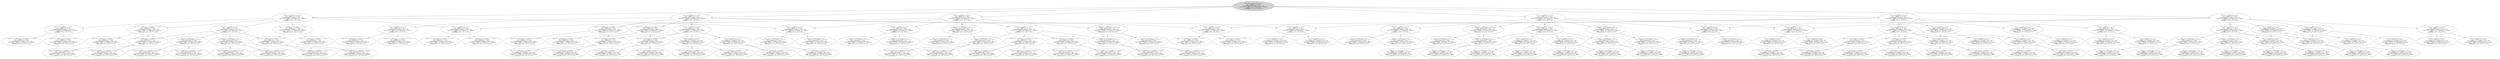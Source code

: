 strict digraph DiskGraph {
nodesep=0.35;
subgraph cluster_graph {
color="white";
5626357411093355656 [label="/\\ log = [ s1 |-> <<[term |-> 0, v |-> 1]>>,\n  s2 |-> <<[term |-> 0, v |-> 1]>>,\n  s3 |-> <<[term |-> 0, v |-> 1]>> ]\n/\\ committedEntries = {[index |-> 1, term |-> 0]}\n/\\ state = [s1 |-> \"Follower\", s2 |-> \"Follower\", s3 |-> \"Follower\"]\n/\\ configs = <<{\"s1\", \"s2\", \"s3\"}>>\n/\\ currentTerm = [s1 |-> 0, s2 |-> 0, s3 |-> 0]",style = filled]
5626357411093355656 -> -7763382072020967545 [label="",color="black",fontcolor="black"];
-7763382072020967545 [label="/\\ log = [ s1 |-> <<[term |-> 0, v |-> 1]>>,\n  s2 |-> <<[term |-> 0, v |-> 1]>>,\n  s3 |-> <<[term |-> 0, v |-> 1]>> ]\n/\\ committedEntries = {[index |-> 1, term |-> 0]}\n/\\ state = [s1 |-> \"Leader\", s2 |-> \"Follower\", s3 |-> \"Follower\"]\n/\\ configs = <<{\"s1\", \"s2\", \"s3\"}>>\n/\\ currentTerm = [s1 |-> 1, s2 |-> 1, s3 |-> 0]"];
5626357411093355656 -> -1534184605247029571 [label="",color="black",fontcolor="black"];
-1534184605247029571 [label="/\\ log = [ s1 |-> <<[term |-> 0, v |-> 1]>>,\n  s2 |-> <<[term |-> 0, v |-> 1]>>,\n  s3 |-> <<[term |-> 0, v |-> 1]>> ]\n/\\ committedEntries = {[index |-> 1, term |-> 0]}\n/\\ state = [s1 |-> \"Leader\", s2 |-> \"Follower\", s3 |-> \"Follower\"]\n/\\ configs = <<{\"s1\", \"s2\", \"s3\"}>>\n/\\ currentTerm = [s1 |-> 1, s2 |-> 0, s3 |-> 1]"];
5626357411093355656 -> -8405400086427348703 [label="",color="black",fontcolor="black"];
-8405400086427348703 [label="/\\ log = [ s1 |-> <<[term |-> 0, v |-> 1]>>,\n  s2 |-> <<[term |-> 0, v |-> 1]>>,\n  s3 |-> <<[term |-> 0, v |-> 1]>> ]\n/\\ committedEntries = {[index |-> 1, term |-> 0]}\n/\\ state = [s1 |-> \"Follower\", s2 |-> \"Leader\", s3 |-> \"Follower\"]\n/\\ configs = <<{\"s1\", \"s2\", \"s3\"}>>\n/\\ currentTerm = [s1 |-> 1, s2 |-> 1, s3 |-> 0]"];
5626357411093355656 -> -6259296699777502106 [label="",color="black",fontcolor="black"];
-6259296699777502106 [label="/\\ log = [ s1 |-> <<[term |-> 0, v |-> 1]>>,\n  s2 |-> <<[term |-> 0, v |-> 1]>>,\n  s3 |-> <<[term |-> 0, v |-> 1]>> ]\n/\\ committedEntries = {[index |-> 1, term |-> 0]}\n/\\ state = [s1 |-> \"Follower\", s2 |-> \"Leader\", s3 |-> \"Follower\"]\n/\\ configs = <<{\"s1\", \"s2\", \"s3\"}>>\n/\\ currentTerm = [s1 |-> 0, s2 |-> 1, s3 |-> 1]"];
5626357411093355656 -> 3963385154458892730 [label="",color="black",fontcolor="black"];
3963385154458892730 [label="/\\ log = [ s1 |-> <<[term |-> 0, v |-> 1]>>,\n  s2 |-> <<[term |-> 0, v |-> 1]>>,\n  s3 |-> <<[term |-> 0, v |-> 1]>> ]\n/\\ committedEntries = {[index |-> 1, term |-> 0]}\n/\\ state = [s1 |-> \"Follower\", s2 |-> \"Follower\", s3 |-> \"Leader\"]\n/\\ configs = <<{\"s1\", \"s2\", \"s3\"}>>\n/\\ currentTerm = [s1 |-> 1, s2 |-> 0, s3 |-> 1]"];
5626357411093355656 -> 7750646728217345479 [label="",color="black",fontcolor="black"];
7750646728217345479 [label="/\\ log = [ s1 |-> <<[term |-> 0, v |-> 1]>>,\n  s2 |-> <<[term |-> 0, v |-> 1]>>,\n  s3 |-> <<[term |-> 0, v |-> 1]>> ]\n/\\ committedEntries = {[index |-> 1, term |-> 0]}\n/\\ state = [s1 |-> \"Follower\", s2 |-> \"Follower\", s3 |-> \"Leader\"]\n/\\ configs = <<{\"s1\", \"s2\", \"s3\"}>>\n/\\ currentTerm = [s1 |-> 0, s2 |-> 1, s3 |-> 1]"];
-7763382072020967545 -> 8202144607092462336 [label="",color="black",fontcolor="black"];
8202144607092462336 [label="/\\ log = [ s1 |-> <<[term |-> 0, v |-> 1]>>,\n  s2 |-> <<[term |-> 0, v |-> 1]>>,\n  s3 |-> <<[term |-> 0, v |-> 1]>> ]\n/\\ committedEntries = {[index |-> 1, term |-> 0]}\n/\\ state = [s1 |-> \"Leader\", s2 |-> \"Follower\", s3 |-> \"Follower\"]\n/\\ configs = <<{\"s1\", \"s2\", \"s3\"}>>\n/\\ currentTerm = [s1 |-> 2, s2 |-> 2, s3 |-> 0]"];
-7763382072020967545 -> 3142458017170998260 [label="",color="black",fontcolor="black"];
3142458017170998260 [label="/\\ log = [ s1 |-> <<[term |-> 0, v |-> 1]>>,\n  s2 |-> <<[term |-> 0, v |-> 1]>>,\n  s3 |-> <<[term |-> 0, v |-> 1]>> ]\n/\\ committedEntries = {[index |-> 1, term |-> 0]}\n/\\ state = [s1 |-> \"Leader\", s2 |-> \"Follower\", s3 |-> \"Follower\"]\n/\\ configs = <<{\"s1\", \"s2\", \"s3\"}>>\n/\\ currentTerm = [s1 |-> 2, s2 |-> 1, s3 |-> 2]"];
-7763382072020967545 -> 7983535326685158822 [label="",color="black",fontcolor="black"];
7983535326685158822 [label="/\\ log = [ s1 |-> <<[term |-> 0, v |-> 1]>>,\n  s2 |-> <<[term |-> 0, v |-> 1]>>,\n  s3 |-> <<[term |-> 0, v |-> 1]>> ]\n/\\ committedEntries = {[index |-> 1, term |-> 0]}\n/\\ state = [s1 |-> \"Follower\", s2 |-> \"Leader\", s3 |-> \"Follower\"]\n/\\ configs = <<{\"s1\", \"s2\", \"s3\"}>>\n/\\ currentTerm = [s1 |-> 2, s2 |-> 2, s3 |-> 0]"];
-7763382072020967545 -> -3496219740357537505 [label="",color="black",fontcolor="black"];
-3496219740357537505 [label="/\\ log = [ s1 |-> <<[term |-> 0, v |-> 1]>>,\n  s2 |-> <<[term |-> 0, v |-> 1]>>,\n  s3 |-> <<[term |-> 0, v |-> 1]>> ]\n/\\ committedEntries = {[index |-> 1, term |-> 0]}\n/\\ state = [s1 |-> \"Leader\", s2 |-> \"Leader\", s3 |-> \"Follower\"]\n/\\ configs = <<{\"s1\", \"s2\", \"s3\"}>>\n/\\ currentTerm = [s1 |-> 1, s2 |-> 2, s3 |-> 2]"];
-7763382072020967545 -> -1856128514685531232 [label="",color="black",fontcolor="black"];
-1856128514685531232 [label="/\\ log = [ s1 |-> <<[term |-> 0, v |-> 1], [term |-> 1, v |-> 2]>>,\n  s2 |-> <<[term |-> 0, v |-> 1]>>,\n  s3 |-> <<[term |-> 0, v |-> 1]>> ]\n/\\ committedEntries = {[index |-> 1, term |-> 0]}\n/\\ state = [s1 |-> \"Leader\", s2 |-> \"Follower\", s3 |-> \"Follower\"]\n/\\ configs = <<{\"s1\", \"s2\", \"s3\"}, {\"s1\", \"s2\"}>>\n/\\ currentTerm = [s1 |-> 1, s2 |-> 1, s3 |-> 0]"];
-7763382072020967545 -> 1053649495659755547 [label="",color="black",fontcolor="black"];
1053649495659755547 [label="/\\ log = [ s1 |-> <<[term |-> 0, v |-> 1], [term |-> 1, v |-> 2]>>,\n  s2 |-> <<[term |-> 0, v |-> 1]>>,\n  s3 |-> <<[term |-> 0, v |-> 1]>> ]\n/\\ committedEntries = {[index |-> 1, term |-> 0]}\n/\\ state = [s1 |-> \"Leader\", s2 |-> \"Follower\", s3 |-> \"Follower\"]\n/\\ configs = <<{\"s1\", \"s2\", \"s3\"}, {\"s1\", \"s3\"}>>\n/\\ currentTerm = [s1 |-> 1, s2 |-> 1, s3 |-> 0]"];
-1534184605247029571 -> -6303637872964935494 [label="",color="black",fontcolor="black"];
-6303637872964935494 [label="/\\ log = [ s1 |-> <<[term |-> 0, v |-> 1]>>,\n  s2 |-> <<[term |-> 0, v |-> 1]>>,\n  s3 |-> <<[term |-> 0, v |-> 1]>> ]\n/\\ committedEntries = {[index |-> 1, term |-> 0]}\n/\\ state = [s1 |-> \"Leader\", s2 |-> \"Follower\", s3 |-> \"Follower\"]\n/\\ configs = <<{\"s1\", \"s2\", \"s3\"}>>\n/\\ currentTerm = [s1 |-> 2, s2 |-> 2, s3 |-> 1]"];
-1534184605247029571 -> -8341525075765554828 [label="",color="black",fontcolor="black"];
-8341525075765554828 [label="/\\ log = [ s1 |-> <<[term |-> 0, v |-> 1]>>,\n  s2 |-> <<[term |-> 0, v |-> 1]>>,\n  s3 |-> <<[term |-> 0, v |-> 1]>> ]\n/\\ committedEntries = {[index |-> 1, term |-> 0]}\n/\\ state = [s1 |-> \"Leader\", s2 |-> \"Follower\", s3 |-> \"Follower\"]\n/\\ configs = <<{\"s1\", \"s2\", \"s3\"}>>\n/\\ currentTerm = [s1 |-> 2, s2 |-> 0, s3 |-> 2]"];
-1534184605247029571 -> 5875312769897567859 [label="",color="black",fontcolor="black"];
5875312769897567859 [label="/\\ log = [ s1 |-> <<[term |-> 0, v |-> 1]>>,\n  s2 |-> <<[term |-> 0, v |-> 1]>>,\n  s3 |-> <<[term |-> 0, v |-> 1]>> ]\n/\\ committedEntries = {[index |-> 1, term |-> 0]}\n/\\ state = [s1 |-> \"Follower\", s2 |-> \"Follower\", s3 |-> \"Leader\"]\n/\\ configs = <<{\"s1\", \"s2\", \"s3\"}>>\n/\\ currentTerm = [s1 |-> 2, s2 |-> 0, s3 |-> 2]"];
-1534184605247029571 -> 997468537432529086 [label="",color="black",fontcolor="black"];
997468537432529086 [label="/\\ log = [ s1 |-> <<[term |-> 0, v |-> 1]>>,\n  s2 |-> <<[term |-> 0, v |-> 1]>>,\n  s3 |-> <<[term |-> 0, v |-> 1]>> ]\n/\\ committedEntries = {[index |-> 1, term |-> 0]}\n/\\ state = [s1 |-> \"Leader\", s2 |-> \"Follower\", s3 |-> \"Leader\"]\n/\\ configs = <<{\"s1\", \"s2\", \"s3\"}>>\n/\\ currentTerm = [s1 |-> 1, s2 |-> 2, s3 |-> 2]"];
-1534184605247029571 -> -7437093442383025510 [label="",color="black",fontcolor="black"];
-7437093442383025510 [label="/\\ log = [ s1 |-> <<[term |-> 0, v |-> 1], [term |-> 1, v |-> 2]>>,\n  s2 |-> <<[term |-> 0, v |-> 1]>>,\n  s3 |-> <<[term |-> 0, v |-> 1]>> ]\n/\\ committedEntries = {[index |-> 1, term |-> 0]}\n/\\ state = [s1 |-> \"Leader\", s2 |-> \"Follower\", s3 |-> \"Follower\"]\n/\\ configs = <<{\"s1\", \"s2\", \"s3\"}, {\"s1\", \"s2\"}>>\n/\\ currentTerm = [s1 |-> 1, s2 |-> 0, s3 |-> 1]"];
-1534184605247029571 -> 8099942438962780449 [label="",color="black",fontcolor="black"];
8099942438962780449 [label="/\\ log = [ s1 |-> <<[term |-> 0, v |-> 1], [term |-> 1, v |-> 2]>>,\n  s2 |-> <<[term |-> 0, v |-> 1]>>,\n  s3 |-> <<[term |-> 0, v |-> 1]>> ]\n/\\ committedEntries = {[index |-> 1, term |-> 0]}\n/\\ state = [s1 |-> \"Leader\", s2 |-> \"Follower\", s3 |-> \"Follower\"]\n/\\ configs = <<{\"s1\", \"s2\", \"s3\"}, {\"s1\", \"s3\"}>>\n/\\ currentTerm = [s1 |-> 1, s2 |-> 0, s3 |-> 1]"];
-8405400086427348703 -> 8202144607092462336 [label="",color="black",fontcolor="black"];
-8405400086427348703 -> 3092808116474731928 [label="",color="black",fontcolor="black"];
3092808116474731928 [label="/\\ log = [ s1 |-> <<[term |-> 0, v |-> 1]>>,\n  s2 |-> <<[term |-> 0, v |-> 1]>>,\n  s3 |-> <<[term |-> 0, v |-> 1]>> ]\n/\\ committedEntries = {[index |-> 1, term |-> 0]}\n/\\ state = [s1 |-> \"Leader\", s2 |-> \"Leader\", s3 |-> \"Follower\"]\n/\\ configs = <<{\"s1\", \"s2\", \"s3\"}>>\n/\\ currentTerm = [s1 |-> 2, s2 |-> 1, s3 |-> 2]"];
-8405400086427348703 -> 7983535326685158822 [label="",color="black",fontcolor="black"];
-8405400086427348703 -> -3380625670079364651 [label="",color="black",fontcolor="black"];
-3380625670079364651 [label="/\\ log = [ s1 |-> <<[term |-> 0, v |-> 1]>>,\n  s2 |-> <<[term |-> 0, v |-> 1]>>,\n  s3 |-> <<[term |-> 0, v |-> 1]>> ]\n/\\ committedEntries = {[index |-> 1, term |-> 0]}\n/\\ state = [s1 |-> \"Follower\", s2 |-> \"Leader\", s3 |-> \"Follower\"]\n/\\ configs = <<{\"s1\", \"s2\", \"s3\"}>>\n/\\ currentTerm = [s1 |-> 1, s2 |-> 2, s3 |-> 2]"];
-8405400086427348703 -> 5515907295031696917 [label="",color="black",fontcolor="black"];
5515907295031696917 [label="/\\ log = [ s1 |-> <<[term |-> 0, v |-> 1]>>,\n  s2 |-> <<[term |-> 0, v |-> 1], [term |-> 1, v |-> 2]>>,\n  s3 |-> <<[term |-> 0, v |-> 1]>> ]\n/\\ committedEntries = {[index |-> 1, term |-> 0]}\n/\\ state = [s1 |-> \"Follower\", s2 |-> \"Leader\", s3 |-> \"Follower\"]\n/\\ configs = <<{\"s1\", \"s2\", \"s3\"}, {\"s1\", \"s2\"}>>\n/\\ currentTerm = [s1 |-> 1, s2 |-> 1, s3 |-> 0]"];
-8405400086427348703 -> 5869834703984871193 [label="",color="black",fontcolor="black"];
5869834703984871193 [label="/\\ log = [ s1 |-> <<[term |-> 0, v |-> 1]>>,\n  s2 |-> <<[term |-> 0, v |-> 1], [term |-> 1, v |-> 2]>>,\n  s3 |-> <<[term |-> 0, v |-> 1]>> ]\n/\\ committedEntries = {[index |-> 1, term |-> 0]}\n/\\ state = [s1 |-> \"Follower\", s2 |-> \"Leader\", s3 |-> \"Follower\"]\n/\\ configs = <<{\"s1\", \"s2\", \"s3\"}, {\"s2\", \"s3\"}>>\n/\\ currentTerm = [s1 |-> 1, s2 |-> 1, s3 |-> 0]"];
-6259296699777502106 -> -5216273634745520612 [label="",color="black",fontcolor="black"];
-5216273634745520612 [label="/\\ log = [ s1 |-> <<[term |-> 0, v |-> 1]>>,\n  s2 |-> <<[term |-> 0, v |-> 1]>>,\n  s3 |-> <<[term |-> 0, v |-> 1]>> ]\n/\\ committedEntries = {[index |-> 1, term |-> 0]}\n/\\ state = [s1 |-> \"Follower\", s2 |-> \"Leader\", s3 |-> \"Follower\"]\n/\\ configs = <<{\"s1\", \"s2\", \"s3\"}>>\n/\\ currentTerm = [s1 |-> 2, s2 |-> 2, s3 |-> 1]"];
-6259296699777502106 -> 3042807148792452904 [label="",color="black",fontcolor="black"];
3042807148792452904 [label="/\\ log = [ s1 |-> <<[term |-> 0, v |-> 1]>>,\n  s2 |-> <<[term |-> 0, v |-> 1]>>,\n  s3 |-> <<[term |-> 0, v |-> 1]>> ]\n/\\ committedEntries = {[index |-> 1, term |-> 0]}\n/\\ state = [s1 |-> \"Follower\", s2 |-> \"Leader\", s3 |-> \"Follower\"]\n/\\ configs = <<{\"s1\", \"s2\", \"s3\"}>>\n/\\ currentTerm = [s1 |-> 0, s2 |-> 2, s3 |-> 2]"];
-6259296699777502106 -> 2769646885849957581 [label="",color="black",fontcolor="black"];
2769646885849957581 [label="/\\ log = [ s1 |-> <<[term |-> 0, v |-> 1]>>,\n  s2 |-> <<[term |-> 0, v |-> 1]>>,\n  s3 |-> <<[term |-> 0, v |-> 1]>> ]\n/\\ committedEntries = {[index |-> 1, term |-> 0]}\n/\\ state = [s1 |-> \"Follower\", s2 |-> \"Leader\", s3 |-> \"Leader\"]\n/\\ configs = <<{\"s1\", \"s2\", \"s3\"}>>\n/\\ currentTerm = [s1 |-> 2, s2 |-> 1, s3 |-> 2]"];
-6259296699777502106 -> -1686758554506649975 [label="",color="black",fontcolor="black"];
-1686758554506649975 [label="/\\ log = [ s1 |-> <<[term |-> 0, v |-> 1]>>,\n  s2 |-> <<[term |-> 0, v |-> 1]>>,\n  s3 |-> <<[term |-> 0, v |-> 1]>> ]\n/\\ committedEntries = {[index |-> 1, term |-> 0]}\n/\\ state = [s1 |-> \"Follower\", s2 |-> \"Follower\", s3 |-> \"Leader\"]\n/\\ configs = <<{\"s1\", \"s2\", \"s3\"}>>\n/\\ currentTerm = [s1 |-> 0, s2 |-> 2, s3 |-> 2]"];
-6259296699777502106 -> 7995287380281064274 [label="",color="black",fontcolor="black"];
7995287380281064274 [label="/\\ log = [ s1 |-> <<[term |-> 0, v |-> 1]>>,\n  s2 |-> <<[term |-> 0, v |-> 1], [term |-> 1, v |-> 2]>>,\n  s3 |-> <<[term |-> 0, v |-> 1]>> ]\n/\\ committedEntries = {[index |-> 1, term |-> 0]}\n/\\ state = [s1 |-> \"Follower\", s2 |-> \"Leader\", s3 |-> \"Follower\"]\n/\\ configs = <<{\"s1\", \"s2\", \"s3\"}, {\"s1\", \"s2\"}>>\n/\\ currentTerm = [s1 |-> 0, s2 |-> 1, s3 |-> 1]"];
-6259296699777502106 -> 8290370894011703902 [label="",color="black",fontcolor="black"];
8290370894011703902 [label="/\\ log = [ s1 |-> <<[term |-> 0, v |-> 1]>>,\n  s2 |-> <<[term |-> 0, v |-> 1], [term |-> 1, v |-> 2]>>,\n  s3 |-> <<[term |-> 0, v |-> 1]>> ]\n/\\ committedEntries = {[index |-> 1, term |-> 0]}\n/\\ state = [s1 |-> \"Follower\", s2 |-> \"Leader\", s3 |-> \"Follower\"]\n/\\ configs = <<{\"s1\", \"s2\", \"s3\"}, {\"s2\", \"s3\"}>>\n/\\ currentTerm = [s1 |-> 0, s2 |-> 1, s3 |-> 1]"];
3963385154458892730 -> 7736674265429243767 [label="",color="black",fontcolor="black"];
7736674265429243767 [label="/\\ log = [ s1 |-> <<[term |-> 0, v |-> 1]>>,\n  s2 |-> <<[term |-> 0, v |-> 1]>>,\n  s3 |-> <<[term |-> 0, v |-> 1]>> ]\n/\\ committedEntries = {[index |-> 1, term |-> 0]}\n/\\ state = [s1 |-> \"Leader\", s2 |-> \"Follower\", s3 |-> \"Leader\"]\n/\\ configs = <<{\"s1\", \"s2\", \"s3\"}>>\n/\\ currentTerm = [s1 |-> 2, s2 |-> 2, s3 |-> 1]"];
3963385154458892730 -> -8341525075765554828 [label="",color="black",fontcolor="black"];
3963385154458892730 -> 5875312769897567859 [label="",color="black",fontcolor="black"];
3963385154458892730 -> 1421110187612620916 [label="",color="black",fontcolor="black"];
1421110187612620916 [label="/\\ log = [ s1 |-> <<[term |-> 0, v |-> 1]>>,\n  s2 |-> <<[term |-> 0, v |-> 1]>>,\n  s3 |-> <<[term |-> 0, v |-> 1]>> ]\n/\\ committedEntries = {[index |-> 1, term |-> 0]}\n/\\ state = [s1 |-> \"Follower\", s2 |-> \"Follower\", s3 |-> \"Leader\"]\n/\\ configs = <<{\"s1\", \"s2\", \"s3\"}>>\n/\\ currentTerm = [s1 |-> 1, s2 |-> 2, s3 |-> 2]"];
3963385154458892730 -> 5566528668226164172 [label="",color="black",fontcolor="black"];
5566528668226164172 [label="/\\ log = [ s1 |-> <<[term |-> 0, v |-> 1]>>,\n  s2 |-> <<[term |-> 0, v |-> 1]>>,\n  s3 |-> <<[term |-> 0, v |-> 1], [term |-> 1, v |-> 2]>> ]\n/\\ committedEntries = {[index |-> 1, term |-> 0]}\n/\\ state = [s1 |-> \"Follower\", s2 |-> \"Follower\", s3 |-> \"Leader\"]\n/\\ configs = <<{\"s1\", \"s2\", \"s3\"}, {\"s1\", \"s3\"}>>\n/\\ currentTerm = [s1 |-> 1, s2 |-> 0, s3 |-> 1]"];
3963385154458892730 -> -5180533888239566981 [label="",color="black",fontcolor="black"];
-5180533888239566981 [label="/\\ log = [ s1 |-> <<[term |-> 0, v |-> 1]>>,\n  s2 |-> <<[term |-> 0, v |-> 1]>>,\n  s3 |-> <<[term |-> 0, v |-> 1], [term |-> 1, v |-> 2]>> ]\n/\\ committedEntries = {[index |-> 1, term |-> 0]}\n/\\ state = [s1 |-> \"Follower\", s2 |-> \"Follower\", s3 |-> \"Leader\"]\n/\\ configs = <<{\"s1\", \"s2\", \"s3\"}, {\"s2\", \"s3\"}>>\n/\\ currentTerm = [s1 |-> 1, s2 |-> 0, s3 |-> 1]"];
7750646728217345479 -> -6523612488839387261 [label="",color="black",fontcolor="black"];
-6523612488839387261 [label="/\\ log = [ s1 |-> <<[term |-> 0, v |-> 1]>>,\n  s2 |-> <<[term |-> 0, v |-> 1]>>,\n  s3 |-> <<[term |-> 0, v |-> 1]>> ]\n/\\ committedEntries = {[index |-> 1, term |-> 0]}\n/\\ state = [s1 |-> \"Follower\", s2 |-> \"Leader\", s3 |-> \"Leader\"]\n/\\ configs = <<{\"s1\", \"s2\", \"s3\"}>>\n/\\ currentTerm = [s1 |-> 2, s2 |-> 2, s3 |-> 1]"];
7750646728217345479 -> 3042807148792452904 [label="",color="black",fontcolor="black"];
7750646728217345479 -> -708756067353705229 [label="",color="black",fontcolor="black"];
-708756067353705229 [label="/\\ log = [ s1 |-> <<[term |-> 0, v |-> 1]>>,\n  s2 |-> <<[term |-> 0, v |-> 1]>>,\n  s3 |-> <<[term |-> 0, v |-> 1]>> ]\n/\\ committedEntries = {[index |-> 1, term |-> 0]}\n/\\ state = [s1 |-> \"Follower\", s2 |-> \"Follower\", s3 |-> \"Leader\"]\n/\\ configs = <<{\"s1\", \"s2\", \"s3\"}>>\n/\\ currentTerm = [s1 |-> 2, s2 |-> 1, s3 |-> 2]"];
7750646728217345479 -> -1686758554506649975 [label="",color="black",fontcolor="black"];
7750646728217345479 -> 1283343075376239025 [label="",color="black",fontcolor="black"];
1283343075376239025 [label="/\\ log = [ s1 |-> <<[term |-> 0, v |-> 1]>>,\n  s2 |-> <<[term |-> 0, v |-> 1]>>,\n  s3 |-> <<[term |-> 0, v |-> 1], [term |-> 1, v |-> 2]>> ]\n/\\ committedEntries = {[index |-> 1, term |-> 0]}\n/\\ state = [s1 |-> \"Follower\", s2 |-> \"Follower\", s3 |-> \"Leader\"]\n/\\ configs = <<{\"s1\", \"s2\", \"s3\"}, {\"s1\", \"s3\"}>>\n/\\ currentTerm = [s1 |-> 0, s2 |-> 1, s3 |-> 1]"];
7750646728217345479 -> -1975925686157739258 [label="",color="black",fontcolor="black"];
-1975925686157739258 [label="/\\ log = [ s1 |-> <<[term |-> 0, v |-> 1]>>,\n  s2 |-> <<[term |-> 0, v |-> 1]>>,\n  s3 |-> <<[term |-> 0, v |-> 1], [term |-> 1, v |-> 2]>> ]\n/\\ committedEntries = {[index |-> 1, term |-> 0]}\n/\\ state = [s1 |-> \"Follower\", s2 |-> \"Follower\", s3 |-> \"Leader\"]\n/\\ configs = <<{\"s1\", \"s2\", \"s3\"}, {\"s2\", \"s3\"}>>\n/\\ currentTerm = [s1 |-> 0, s2 |-> 1, s3 |-> 1]"];
8202144607092462336 -> -4581563270426613600 [label="",color="black",fontcolor="black"];
-4581563270426613600 [label="/\\ log = [ s1 |-> <<[term |-> 0, v |-> 1], [term |-> 2, v |-> 2]>>,\n  s2 |-> <<[term |-> 0, v |-> 1]>>,\n  s3 |-> <<[term |-> 0, v |-> 1]>> ]\n/\\ committedEntries = {[index |-> 1, term |-> 0]}\n/\\ state = [s1 |-> \"Leader\", s2 |-> \"Follower\", s3 |-> \"Follower\"]\n/\\ configs = <<{\"s1\", \"s2\", \"s3\"}, {\"s1\", \"s2\"}>>\n/\\ currentTerm = [s1 |-> 2, s2 |-> 2, s3 |-> 0]"];
8202144607092462336 -> 2939126710145981211 [label="",color="black",fontcolor="black"];
2939126710145981211 [label="/\\ log = [ s1 |-> <<[term |-> 0, v |-> 1], [term |-> 2, v |-> 2]>>,\n  s2 |-> <<[term |-> 0, v |-> 1]>>,\n  s3 |-> <<[term |-> 0, v |-> 1]>> ]\n/\\ committedEntries = {[index |-> 1, term |-> 0]}\n/\\ state = [s1 |-> \"Leader\", s2 |-> \"Follower\", s3 |-> \"Follower\"]\n/\\ configs = <<{\"s1\", \"s2\", \"s3\"}, {\"s1\", \"s3\"}>>\n/\\ currentTerm = [s1 |-> 2, s2 |-> 2, s3 |-> 0]"];
3142458017170998260 -> -7339570517792180140 [label="",color="black",fontcolor="black"];
-7339570517792180140 [label="/\\ log = [ s1 |-> <<[term |-> 0, v |-> 1], [term |-> 2, v |-> 2]>>,\n  s2 |-> <<[term |-> 0, v |-> 1]>>,\n  s3 |-> <<[term |-> 0, v |-> 1]>> ]\n/\\ committedEntries = {[index |-> 1, term |-> 0]}\n/\\ state = [s1 |-> \"Leader\", s2 |-> \"Follower\", s3 |-> \"Follower\"]\n/\\ configs = <<{\"s1\", \"s2\", \"s3\"}, {\"s1\", \"s2\"}>>\n/\\ currentTerm = [s1 |-> 2, s2 |-> 1, s3 |-> 2]"];
3142458017170998260 -> 8252423904055954415 [label="",color="black",fontcolor="black"];
8252423904055954415 [label="/\\ log = [ s1 |-> <<[term |-> 0, v |-> 1], [term |-> 2, v |-> 2]>>,\n  s2 |-> <<[term |-> 0, v |-> 1]>>,\n  s3 |-> <<[term |-> 0, v |-> 1]>> ]\n/\\ committedEntries = {[index |-> 1, term |-> 0]}\n/\\ state = [s1 |-> \"Leader\", s2 |-> \"Follower\", s3 |-> \"Follower\"]\n/\\ configs = <<{\"s1\", \"s2\", \"s3\"}, {\"s1\", \"s3\"}>>\n/\\ currentTerm = [s1 |-> 2, s2 |-> 1, s3 |-> 2]"];
7983535326685158822 -> -8926543572291750804 [label="",color="black",fontcolor="black"];
-8926543572291750804 [label="/\\ log = [ s1 |-> <<[term |-> 0, v |-> 1]>>,\n  s2 |-> <<[term |-> 0, v |-> 1], [term |-> 2, v |-> 2]>>,\n  s3 |-> <<[term |-> 0, v |-> 1]>> ]\n/\\ committedEntries = {[index |-> 1, term |-> 0]}\n/\\ state = [s1 |-> \"Follower\", s2 |-> \"Leader\", s3 |-> \"Follower\"]\n/\\ configs = <<{\"s1\", \"s2\", \"s3\"}, {\"s1\", \"s2\"}>>\n/\\ currentTerm = [s1 |-> 2, s2 |-> 2, s3 |-> 0]"];
7983535326685158822 -> -7356863019481158304 [label="",color="black",fontcolor="black"];
-7356863019481158304 [label="/\\ log = [ s1 |-> <<[term |-> 0, v |-> 1]>>,\n  s2 |-> <<[term |-> 0, v |-> 1], [term |-> 2, v |-> 2]>>,\n  s3 |-> <<[term |-> 0, v |-> 1]>> ]\n/\\ committedEntries = {[index |-> 1, term |-> 0]}\n/\\ state = [s1 |-> \"Follower\", s2 |-> \"Leader\", s3 |-> \"Follower\"]\n/\\ configs = <<{\"s1\", \"s2\", \"s3\"}, {\"s2\", \"s3\"}>>\n/\\ currentTerm = [s1 |-> 2, s2 |-> 2, s3 |-> 0]"];
-3496219740357537505 -> -2411892469358001073 [label="",color="black",fontcolor="black"];
-2411892469358001073 [label="/\\ log = [ s1 |-> <<[term |-> 0, v |-> 1], [term |-> 1, v |-> 2]>>,\n  s2 |-> <<[term |-> 0, v |-> 1]>>,\n  s3 |-> <<[term |-> 0, v |-> 1]>> ]\n/\\ committedEntries = {[index |-> 1, term |-> 0]}\n/\\ state = [s1 |-> \"Leader\", s2 |-> \"Leader\", s3 |-> \"Follower\"]\n/\\ configs = <<{\"s1\", \"s2\", \"s3\"}, {\"s1\", \"s2\"}>>\n/\\ currentTerm = [s1 |-> 1, s2 |-> 2, s3 |-> 2]"];
-3496219740357537505 -> 3901762982427342836 [label="",color="black",fontcolor="black"];
3901762982427342836 [label="/\\ log = [ s1 |-> <<[term |-> 0, v |-> 1], [term |-> 1, v |-> 2]>>,\n  s2 |-> <<[term |-> 0, v |-> 1]>>,\n  s3 |-> <<[term |-> 0, v |-> 1]>> ]\n/\\ committedEntries = {[index |-> 1, term |-> 0]}\n/\\ state = [s1 |-> \"Leader\", s2 |-> \"Leader\", s3 |-> \"Follower\"]\n/\\ configs = <<{\"s1\", \"s2\", \"s3\"}, {\"s1\", \"s3\"}>>\n/\\ currentTerm = [s1 |-> 1, s2 |-> 2, s3 |-> 2]"];
-3496219740357537505 -> -3704200268697882950 [label="",color="black",fontcolor="black"];
-3704200268697882950 [label="/\\ log = [ s1 |-> <<[term |-> 0, v |-> 1]>>,\n  s2 |-> <<[term |-> 0, v |-> 1], [term |-> 2, v |-> 2]>>,\n  s3 |-> <<[term |-> 0, v |-> 1]>> ]\n/\\ committedEntries = {[index |-> 1, term |-> 0]}\n/\\ state = [s1 |-> \"Leader\", s2 |-> \"Leader\", s3 |-> \"Follower\"]\n/\\ configs = <<{\"s1\", \"s2\", \"s3\"}, {\"s1\", \"s2\"}>>\n/\\ currentTerm = [s1 |-> 1, s2 |-> 2, s3 |-> 2]"];
-3496219740357537505 -> -3359211850657564746 [label="",color="black",fontcolor="black"];
-3359211850657564746 [label="/\\ log = [ s1 |-> <<[term |-> 0, v |-> 1]>>,\n  s2 |-> <<[term |-> 0, v |-> 1], [term |-> 2, v |-> 2]>>,\n  s3 |-> <<[term |-> 0, v |-> 1]>> ]\n/\\ committedEntries = {[index |-> 1, term |-> 0]}\n/\\ state = [s1 |-> \"Leader\", s2 |-> \"Leader\", s3 |-> \"Follower\"]\n/\\ configs = <<{\"s1\", \"s2\", \"s3\"}, {\"s2\", \"s3\"}>>\n/\\ currentTerm = [s1 |-> 1, s2 |-> 2, s3 |-> 2]"];
-1856128514685531232 -> 264734638157465383 [label="",color="black",fontcolor="black"];
264734638157465383 [label="/\\ log = [ s1 |-> <<[term |-> 0, v |-> 1], [term |-> 1, v |-> 2]>>,\n  s2 |-> <<[term |-> 0, v |-> 1]>>,\n  s3 |-> <<[term |-> 0, v |-> 1]>> ]\n/\\ committedEntries = {[index |-> 1, term |-> 0]}\n/\\ state = [s1 |-> \"Leader\", s2 |-> \"Follower\", s3 |-> \"Follower\"]\n/\\ configs = <<{\"s1\", \"s2\", \"s3\"}, {\"s1\", \"s2\"}>>\n/\\ currentTerm = [s1 |-> 2, s2 |-> 2, s3 |-> 0]"];
-1856128514685531232 -> -2411892469358001073 [label="",color="black",fontcolor="black"];
1053649495659755547 -> -5673975416485698456 [label="",color="black",fontcolor="black"];
-5673975416485698456 [label="/\\ log = [ s1 |-> <<[term |-> 0, v |-> 1], [term |-> 1, v |-> 2]>>,\n  s2 |-> <<[term |-> 0, v |-> 1]>>,\n  s3 |-> <<[term |-> 0, v |-> 1]>> ]\n/\\ committedEntries = {[index |-> 1, term |-> 0]}\n/\\ state = [s1 |-> \"Leader\", s2 |-> \"Follower\", s3 |-> \"Follower\"]\n/\\ configs = <<{\"s1\", \"s2\", \"s3\"}, {\"s1\", \"s3\"}>>\n/\\ currentTerm = [s1 |-> 2, s2 |-> 1, s3 |-> 2]"];
1053649495659755547 -> 3901762982427342836 [label="",color="black",fontcolor="black"];
-6303637872964935494 -> 1818365365007588122 [label="",color="black",fontcolor="black"];
1818365365007588122 [label="/\\ log = [ s1 |-> <<[term |-> 0, v |-> 1], [term |-> 2, v |-> 2]>>,\n  s2 |-> <<[term |-> 0, v |-> 1]>>,\n  s3 |-> <<[term |-> 0, v |-> 1]>> ]\n/\\ committedEntries = {[index |-> 1, term |-> 0]}\n/\\ state = [s1 |-> \"Leader\", s2 |-> \"Follower\", s3 |-> \"Follower\"]\n/\\ configs = <<{\"s1\", \"s2\", \"s3\"}, {\"s1\", \"s2\"}>>\n/\\ currentTerm = [s1 |-> 2, s2 |-> 2, s3 |-> 1]"];
-6303637872964935494 -> -1036173181632304991 [label="",color="black",fontcolor="black"];
-1036173181632304991 [label="/\\ log = [ s1 |-> <<[term |-> 0, v |-> 1], [term |-> 2, v |-> 2]>>,\n  s2 |-> <<[term |-> 0, v |-> 1]>>,\n  s3 |-> <<[term |-> 0, v |-> 1]>> ]\n/\\ committedEntries = {[index |-> 1, term |-> 0]}\n/\\ state = [s1 |-> \"Leader\", s2 |-> \"Follower\", s3 |-> \"Follower\"]\n/\\ configs = <<{\"s1\", \"s2\", \"s3\"}, {\"s1\", \"s3\"}>>\n/\\ currentTerm = [s1 |-> 2, s2 |-> 2, s3 |-> 1]"];
-8341525075765554828 -> 4432712229215038164 [label="",color="black",fontcolor="black"];
4432712229215038164 [label="/\\ log = [ s1 |-> <<[term |-> 0, v |-> 1], [term |-> 2, v |-> 2]>>,\n  s2 |-> <<[term |-> 0, v |-> 1]>>,\n  s3 |-> <<[term |-> 0, v |-> 1]>> ]\n/\\ committedEntries = {[index |-> 1, term |-> 0]}\n/\\ state = [s1 |-> \"Leader\", s2 |-> \"Follower\", s3 |-> \"Follower\"]\n/\\ configs = <<{\"s1\", \"s2\", \"s3\"}, {\"s1\", \"s2\"}>>\n/\\ currentTerm = [s1 |-> 2, s2 |-> 0, s3 |-> 2]"];
-8341525075765554828 -> -3087556090799859345 [label="",color="black",fontcolor="black"];
-3087556090799859345 [label="/\\ log = [ s1 |-> <<[term |-> 0, v |-> 1], [term |-> 2, v |-> 2]>>,\n  s2 |-> <<[term |-> 0, v |-> 1]>>,\n  s3 |-> <<[term |-> 0, v |-> 1]>> ]\n/\\ committedEntries = {[index |-> 1, term |-> 0]}\n/\\ state = [s1 |-> \"Leader\", s2 |-> \"Follower\", s3 |-> \"Follower\"]\n/\\ configs = <<{\"s1\", \"s2\", \"s3\"}, {\"s1\", \"s3\"}>>\n/\\ currentTerm = [s1 |-> 2, s2 |-> 0, s3 |-> 2]"];
5875312769897567859 -> 2952115334115129559 [label="",color="black",fontcolor="black"];
2952115334115129559 [label="/\\ log = [ s1 |-> <<[term |-> 0, v |-> 1]>>,\n  s2 |-> <<[term |-> 0, v |-> 1]>>,\n  s3 |-> <<[term |-> 0, v |-> 1], [term |-> 2, v |-> 2]>> ]\n/\\ committedEntries = {[index |-> 1, term |-> 0]}\n/\\ state = [s1 |-> \"Follower\", s2 |-> \"Follower\", s3 |-> \"Leader\"]\n/\\ configs = <<{\"s1\", \"s2\", \"s3\"}, {\"s1\", \"s3\"}>>\n/\\ currentTerm = [s1 |-> 2, s2 |-> 0, s3 |-> 2]"];
5875312769897567859 -> -2476057349746912672 [label="",color="black",fontcolor="black"];
-2476057349746912672 [label="/\\ log = [ s1 |-> <<[term |-> 0, v |-> 1]>>,\n  s2 |-> <<[term |-> 0, v |-> 1]>>,\n  s3 |-> <<[term |-> 0, v |-> 1], [term |-> 2, v |-> 2]>> ]\n/\\ committedEntries = {[index |-> 1, term |-> 0]}\n/\\ state = [s1 |-> \"Follower\", s2 |-> \"Follower\", s3 |-> \"Leader\"]\n/\\ configs = <<{\"s1\", \"s2\", \"s3\"}, {\"s2\", \"s3\"}>>\n/\\ currentTerm = [s1 |-> 2, s2 |-> 0, s3 |-> 2]"];
997468537432529086 -> -310812089364474183 [label="",color="black",fontcolor="black"];
-310812089364474183 [label="/\\ log = [ s1 |-> <<[term |-> 0, v |-> 1], [term |-> 1, v |-> 2]>>,\n  s2 |-> <<[term |-> 0, v |-> 1]>>,\n  s3 |-> <<[term |-> 0, v |-> 1]>> ]\n/\\ committedEntries = {[index |-> 1, term |-> 0]}\n/\\ state = [s1 |-> \"Leader\", s2 |-> \"Follower\", s3 |-> \"Leader\"]\n/\\ configs = <<{\"s1\", \"s2\", \"s3\"}, {\"s1\", \"s2\"}>>\n/\\ currentTerm = [s1 |-> 1, s2 |-> 2, s3 |-> 2]"];
997468537432529086 -> 1372791241421038850 [label="",color="black",fontcolor="black"];
1372791241421038850 [label="/\\ log = [ s1 |-> <<[term |-> 0, v |-> 1], [term |-> 1, v |-> 2]>>,\n  s2 |-> <<[term |-> 0, v |-> 1]>>,\n  s3 |-> <<[term |-> 0, v |-> 1]>> ]\n/\\ committedEntries = {[index |-> 1, term |-> 0]}\n/\\ state = [s1 |-> \"Leader\", s2 |-> \"Follower\", s3 |-> \"Leader\"]\n/\\ configs = <<{\"s1\", \"s2\", \"s3\"}, {\"s1\", \"s3\"}>>\n/\\ currentTerm = [s1 |-> 1, s2 |-> 2, s3 |-> 2]"];
997468537432529086 -> -5860867396048422456 [label="",color="black",fontcolor="black"];
-5860867396048422456 [label="/\\ log = [ s1 |-> <<[term |-> 0, v |-> 1]>>,\n  s2 |-> <<[term |-> 0, v |-> 1]>>,\n  s3 |-> <<[term |-> 0, v |-> 1], [term |-> 2, v |-> 2]>> ]\n/\\ committedEntries = {[index |-> 1, term |-> 0]}\n/\\ state = [s1 |-> \"Leader\", s2 |-> \"Follower\", s3 |-> \"Leader\"]\n/\\ configs = <<{\"s1\", \"s2\", \"s3\"}, {\"s1\", \"s3\"}>>\n/\\ currentTerm = [s1 |-> 1, s2 |-> 2, s3 |-> 2]"];
997468537432529086 -> 6625155224193471359 [label="",color="black",fontcolor="black"];
6625155224193471359 [label="/\\ log = [ s1 |-> <<[term |-> 0, v |-> 1]>>,\n  s2 |-> <<[term |-> 0, v |-> 1]>>,\n  s3 |-> <<[term |-> 0, v |-> 1], [term |-> 2, v |-> 2]>> ]\n/\\ committedEntries = {[index |-> 1, term |-> 0]}\n/\\ state = [s1 |-> \"Leader\", s2 |-> \"Follower\", s3 |-> \"Leader\"]\n/\\ configs = <<{\"s1\", \"s2\", \"s3\"}, {\"s2\", \"s3\"}>>\n/\\ currentTerm = [s1 |-> 1, s2 |-> 2, s3 |-> 2]"];
-7437093442383025510 -> -2667359062353103715 [label="",color="black",fontcolor="black"];
-2667359062353103715 [label="/\\ log = [ s1 |-> <<[term |-> 0, v |-> 1], [term |-> 1, v |-> 2]>>,\n  s2 |-> <<[term |-> 0, v |-> 1]>>,\n  s3 |-> <<[term |-> 0, v |-> 1]>> ]\n/\\ committedEntries = {[index |-> 1, term |-> 0]}\n/\\ state = [s1 |-> \"Leader\", s2 |-> \"Follower\", s3 |-> \"Follower\"]\n/\\ configs = <<{\"s1\", \"s2\", \"s3\"}, {\"s1\", \"s2\"}>>\n/\\ currentTerm = [s1 |-> 2, s2 |-> 2, s3 |-> 1]"];
-7437093442383025510 -> -310812089364474183 [label="",color="black",fontcolor="black"];
8099942438962780449 -> 1648685400361236200 [label="",color="black",fontcolor="black"];
1648685400361236200 [label="/\\ log = [ s1 |-> <<[term |-> 0, v |-> 1], [term |-> 1, v |-> 2]>>,\n  s2 |-> <<[term |-> 0, v |-> 1]>>,\n  s3 |-> <<[term |-> 0, v |-> 1]>> ]\n/\\ committedEntries = {[index |-> 1, term |-> 0]}\n/\\ state = [s1 |-> \"Leader\", s2 |-> \"Follower\", s3 |-> \"Follower\"]\n/\\ configs = <<{\"s1\", \"s2\", \"s3\"}, {\"s1\", \"s3\"}>>\n/\\ currentTerm = [s1 |-> 2, s2 |-> 0, s3 |-> 2]"];
8099942438962780449 -> 1372791241421038850 [label="",color="black",fontcolor="black"];
3092808116474731928 -> 3813207667483366589 [label="",color="black",fontcolor="black"];
3813207667483366589 [label="/\\ log = [ s1 |-> <<[term |-> 0, v |-> 1], [term |-> 2, v |-> 2]>>,\n  s2 |-> <<[term |-> 0, v |-> 1]>>,\n  s3 |-> <<[term |-> 0, v |-> 1]>> ]\n/\\ committedEntries = {[index |-> 1, term |-> 0]}\n/\\ state = [s1 |-> \"Leader\", s2 |-> \"Leader\", s3 |-> \"Follower\"]\n/\\ configs = <<{\"s1\", \"s2\", \"s3\"}, {\"s1\", \"s2\"}>>\n/\\ currentTerm = [s1 |-> 2, s2 |-> 1, s3 |-> 2]"];
3092808116474731928 -> -2573287689792526586 [label="",color="black",fontcolor="black"];
-2573287689792526586 [label="/\\ log = [ s1 |-> <<[term |-> 0, v |-> 1], [term |-> 2, v |-> 2]>>,\n  s2 |-> <<[term |-> 0, v |-> 1]>>,\n  s3 |-> <<[term |-> 0, v |-> 1]>> ]\n/\\ committedEntries = {[index |-> 1, term |-> 0]}\n/\\ state = [s1 |-> \"Leader\", s2 |-> \"Leader\", s3 |-> \"Follower\"]\n/\\ configs = <<{\"s1\", \"s2\", \"s3\"}, {\"s1\", \"s3\"}>>\n/\\ currentTerm = [s1 |-> 2, s2 |-> 1, s3 |-> 2]"];
3092808116474731928 -> 1395847579123767995 [label="",color="black",fontcolor="black"];
1395847579123767995 [label="/\\ log = [ s1 |-> <<[term |-> 0, v |-> 1]>>,\n  s2 |-> <<[term |-> 0, v |-> 1], [term |-> 1, v |-> 2]>>,\n  s3 |-> <<[term |-> 0, v |-> 1]>> ]\n/\\ committedEntries = {[index |-> 1, term |-> 0]}\n/\\ state = [s1 |-> \"Leader\", s2 |-> \"Leader\", s3 |-> \"Follower\"]\n/\\ configs = <<{\"s1\", \"s2\", \"s3\"}, {\"s1\", \"s2\"}>>\n/\\ currentTerm = [s1 |-> 2, s2 |-> 1, s3 |-> 2]"];
3092808116474731928 -> 1055720415455609783 [label="",color="black",fontcolor="black"];
1055720415455609783 [label="/\\ log = [ s1 |-> <<[term |-> 0, v |-> 1]>>,\n  s2 |-> <<[term |-> 0, v |-> 1], [term |-> 1, v |-> 2]>>,\n  s3 |-> <<[term |-> 0, v |-> 1]>> ]\n/\\ committedEntries = {[index |-> 1, term |-> 0]}\n/\\ state = [s1 |-> \"Leader\", s2 |-> \"Leader\", s3 |-> \"Follower\"]\n/\\ configs = <<{\"s1\", \"s2\", \"s3\"}, {\"s2\", \"s3\"}>>\n/\\ currentTerm = [s1 |-> 2, s2 |-> 1, s3 |-> 2]"];
-3380625670079364651 -> 4305483177729943583 [label="",color="black",fontcolor="black"];
4305483177729943583 [label="/\\ log = [ s1 |-> <<[term |-> 0, v |-> 1]>>,\n  s2 |-> <<[term |-> 0, v |-> 1], [term |-> 2, v |-> 2]>>,\n  s3 |-> <<[term |-> 0, v |-> 1]>> ]\n/\\ committedEntries = {[index |-> 1, term |-> 0]}\n/\\ state = [s1 |-> \"Follower\", s2 |-> \"Leader\", s3 |-> \"Follower\"]\n/\\ configs = <<{\"s1\", \"s2\", \"s3\"}, {\"s1\", \"s2\"}>>\n/\\ currentTerm = [s1 |-> 1, s2 |-> 2, s3 |-> 2]"];
-3380625670079364651 -> 2754375334787658003 [label="",color="black",fontcolor="black"];
2754375334787658003 [label="/\\ log = [ s1 |-> <<[term |-> 0, v |-> 1]>>,\n  s2 |-> <<[term |-> 0, v |-> 1], [term |-> 2, v |-> 2]>>,\n  s3 |-> <<[term |-> 0, v |-> 1]>> ]\n/\\ committedEntries = {[index |-> 1, term |-> 0]}\n/\\ state = [s1 |-> \"Follower\", s2 |-> \"Leader\", s3 |-> \"Follower\"]\n/\\ configs = <<{\"s1\", \"s2\", \"s3\"}, {\"s2\", \"s3\"}>>\n/\\ currentTerm = [s1 |-> 1, s2 |-> 2, s3 |-> 2]"];
5515907295031696917 -> 1395847579123767995 [label="",color="black",fontcolor="black"];
5515907295031696917 -> -6260775034836118894 [label="",color="black",fontcolor="black"];
-6260775034836118894 [label="/\\ log = [ s1 |-> <<[term |-> 0, v |-> 1]>>,\n  s2 |-> <<[term |-> 0, v |-> 1], [term |-> 1, v |-> 2]>>,\n  s3 |-> <<[term |-> 0, v |-> 1]>> ]\n/\\ committedEntries = {[index |-> 1, term |-> 0]}\n/\\ state = [s1 |-> \"Follower\", s2 |-> \"Leader\", s3 |-> \"Follower\"]\n/\\ configs = <<{\"s1\", \"s2\", \"s3\"}, {\"s1\", \"s2\"}>>\n/\\ currentTerm = [s1 |-> 2, s2 |-> 2, s3 |-> 0]"];
5869834703984871193 -> 1055720415455609783 [label="",color="black",fontcolor="black"];
5869834703984871193 -> 809038706264037357 [label="",color="black",fontcolor="black"];
809038706264037357 [label="/\\ log = [ s1 |-> <<[term |-> 0, v |-> 1]>>,\n  s2 |-> <<[term |-> 0, v |-> 1], [term |-> 1, v |-> 2]>>,\n  s3 |-> <<[term |-> 0, v |-> 1]>> ]\n/\\ committedEntries = {[index |-> 1, term |-> 0]}\n/\\ state = [s1 |-> \"Follower\", s2 |-> \"Leader\", s3 |-> \"Follower\"]\n/\\ configs = <<{\"s1\", \"s2\", \"s3\"}, {\"s2\", \"s3\"}>>\n/\\ currentTerm = [s1 |-> 1, s2 |-> 2, s3 |-> 2]"];
-5216273634745520612 -> 6722095486961502166 [label="",color="black",fontcolor="black"];
6722095486961502166 [label="/\\ log = [ s1 |-> <<[term |-> 0, v |-> 1]>>,\n  s2 |-> <<[term |-> 0, v |-> 1], [term |-> 2, v |-> 2]>>,\n  s3 |-> <<[term |-> 0, v |-> 1]>> ]\n/\\ committedEntries = {[index |-> 1, term |-> 0]}\n/\\ state = [s1 |-> \"Follower\", s2 |-> \"Leader\", s3 |-> \"Follower\"]\n/\\ configs = <<{\"s1\", \"s2\", \"s3\"}, {\"s1\", \"s2\"}>>\n/\\ currentTerm = [s1 |-> 2, s2 |-> 2, s3 |-> 1]"];
-5216273634745520612 -> 4661236469816762074 [label="",color="black",fontcolor="black"];
4661236469816762074 [label="/\\ log = [ s1 |-> <<[term |-> 0, v |-> 1]>>,\n  s2 |-> <<[term |-> 0, v |-> 1], [term |-> 2, v |-> 2]>>,\n  s3 |-> <<[term |-> 0, v |-> 1]>> ]\n/\\ committedEntries = {[index |-> 1, term |-> 0]}\n/\\ state = [s1 |-> \"Follower\", s2 |-> \"Leader\", s3 |-> \"Follower\"]\n/\\ configs = <<{\"s1\", \"s2\", \"s3\"}, {\"s2\", \"s3\"}>>\n/\\ currentTerm = [s1 |-> 2, s2 |-> 2, s3 |-> 1]"];
3042807148792452904 -> -4544268345262588190 [label="",color="black",fontcolor="black"];
-4544268345262588190 [label="/\\ log = [ s1 |-> <<[term |-> 0, v |-> 1]>>,\n  s2 |-> <<[term |-> 0, v |-> 1], [term |-> 2, v |-> 2]>>,\n  s3 |-> <<[term |-> 0, v |-> 1]>> ]\n/\\ committedEntries = {[index |-> 1, term |-> 0]}\n/\\ state = [s1 |-> \"Follower\", s2 |-> \"Leader\", s3 |-> \"Follower\"]\n/\\ configs = <<{\"s1\", \"s2\", \"s3\"}, {\"s1\", \"s2\"}>>\n/\\ currentTerm = [s1 |-> 0, s2 |-> 2, s3 |-> 2]"];
3042807148792452904 -> -2515783889619982354 [label="",color="black",fontcolor="black"];
-2515783889619982354 [label="/\\ log = [ s1 |-> <<[term |-> 0, v |-> 1]>>,\n  s2 |-> <<[term |-> 0, v |-> 1], [term |-> 2, v |-> 2]>>,\n  s3 |-> <<[term |-> 0, v |-> 1]>> ]\n/\\ committedEntries = {[index |-> 1, term |-> 0]}\n/\\ state = [s1 |-> \"Follower\", s2 |-> \"Leader\", s3 |-> \"Follower\"]\n/\\ configs = <<{\"s1\", \"s2\", \"s3\"}, {\"s2\", \"s3\"}>>\n/\\ currentTerm = [s1 |-> 0, s2 |-> 2, s3 |-> 2]"];
2769646885849957581 -> 9159511140269242713 [label="",color="black",fontcolor="black"];
9159511140269242713 [label="/\\ log = [ s1 |-> <<[term |-> 0, v |-> 1]>>,\n  s2 |-> <<[term |-> 0, v |-> 1], [term |-> 1, v |-> 2]>>,\n  s3 |-> <<[term |-> 0, v |-> 1]>> ]\n/\\ committedEntries = {[index |-> 1, term |-> 0]}\n/\\ state = [s1 |-> \"Follower\", s2 |-> \"Leader\", s3 |-> \"Leader\"]\n/\\ configs = <<{\"s1\", \"s2\", \"s3\"}, {\"s1\", \"s2\"}>>\n/\\ currentTerm = [s1 |-> 2, s2 |-> 1, s3 |-> 2]"];
2769646885849957581 -> 7126024193944445013 [label="",color="black",fontcolor="black"];
7126024193944445013 [label="/\\ log = [ s1 |-> <<[term |-> 0, v |-> 1]>>,\n  s2 |-> <<[term |-> 0, v |-> 1], [term |-> 1, v |-> 2]>>,\n  s3 |-> <<[term |-> 0, v |-> 1]>> ]\n/\\ committedEntries = {[index |-> 1, term |-> 0]}\n/\\ state = [s1 |-> \"Follower\", s2 |-> \"Leader\", s3 |-> \"Leader\"]\n/\\ configs = <<{\"s1\", \"s2\", \"s3\"}, {\"s2\", \"s3\"}>>\n/\\ currentTerm = [s1 |-> 2, s2 |-> 1, s3 |-> 2]"];
2769646885849957581 -> 167153985797096539 [label="",color="black",fontcolor="black"];
167153985797096539 [label="/\\ log = [ s1 |-> <<[term |-> 0, v |-> 1]>>,\n  s2 |-> <<[term |-> 0, v |-> 1]>>,\n  s3 |-> <<[term |-> 0, v |-> 1], [term |-> 2, v |-> 2]>> ]\n/\\ committedEntries = {[index |-> 1, term |-> 0]}\n/\\ state = [s1 |-> \"Follower\", s2 |-> \"Leader\", s3 |-> \"Leader\"]\n/\\ configs = <<{\"s1\", \"s2\", \"s3\"}, {\"s1\", \"s3\"}>>\n/\\ currentTerm = [s1 |-> 2, s2 |-> 1, s3 |-> 2]"];
2769646885849957581 -> -645534138857197844 [label="",color="black",fontcolor="black"];
-645534138857197844 [label="/\\ log = [ s1 |-> <<[term |-> 0, v |-> 1]>>,\n  s2 |-> <<[term |-> 0, v |-> 1]>>,\n  s3 |-> <<[term |-> 0, v |-> 1], [term |-> 2, v |-> 2]>> ]\n/\\ committedEntries = {[index |-> 1, term |-> 0]}\n/\\ state = [s1 |-> \"Follower\", s2 |-> \"Leader\", s3 |-> \"Leader\"]\n/\\ configs = <<{\"s1\", \"s2\", \"s3\"}, {\"s2\", \"s3\"}>>\n/\\ currentTerm = [s1 |-> 2, s2 |-> 1, s3 |-> 2]"];
-1686758554506649975 -> -7933611239641288659 [label="",color="black",fontcolor="black"];
-7933611239641288659 [label="/\\ log = [ s1 |-> <<[term |-> 0, v |-> 1]>>,\n  s2 |-> <<[term |-> 0, v |-> 1]>>,\n  s3 |-> <<[term |-> 0, v |-> 1], [term |-> 2, v |-> 2]>> ]\n/\\ committedEntries = {[index |-> 1, term |-> 0]}\n/\\ state = [s1 |-> \"Follower\", s2 |-> \"Follower\", s3 |-> \"Leader\"]\n/\\ configs = <<{\"s1\", \"s2\", \"s3\"}, {\"s1\", \"s3\"}>>\n/\\ currentTerm = [s1 |-> 0, s2 |-> 2, s3 |-> 2]"];
-1686758554506649975 -> 7259069398913063578 [label="",color="black",fontcolor="black"];
7259069398913063578 [label="/\\ log = [ s1 |-> <<[term |-> 0, v |-> 1]>>,\n  s2 |-> <<[term |-> 0, v |-> 1]>>,\n  s3 |-> <<[term |-> 0, v |-> 1], [term |-> 2, v |-> 2]>> ]\n/\\ committedEntries = {[index |-> 1, term |-> 0]}\n/\\ state = [s1 |-> \"Follower\", s2 |-> \"Follower\", s3 |-> \"Leader\"]\n/\\ configs = <<{\"s1\", \"s2\", \"s3\"}, {\"s2\", \"s3\"}>>\n/\\ currentTerm = [s1 |-> 0, s2 |-> 2, s3 |-> 2]"];
7995287380281064274 -> 8091393575657251112 [label="",color="black",fontcolor="black"];
8091393575657251112 [label="/\\ log = [ s1 |-> <<[term |-> 0, v |-> 1]>>,\n  s2 |-> <<[term |-> 0, v |-> 1], [term |-> 1, v |-> 2]>>,\n  s3 |-> <<[term |-> 0, v |-> 1]>> ]\n/\\ committedEntries = {[index |-> 1, term |-> 0]}\n/\\ state = [s1 |-> \"Follower\", s2 |-> \"Leader\", s3 |-> \"Follower\"]\n/\\ configs = <<{\"s1\", \"s2\", \"s3\"}, {\"s1\", \"s2\"}>>\n/\\ currentTerm = [s1 |-> 2, s2 |-> 2, s3 |-> 1]"];
7995287380281064274 -> 9159511140269242713 [label="",color="black",fontcolor="black"];
8290370894011703902 -> -1146752913528749808 [label="",color="black",fontcolor="black"];
-1146752913528749808 [label="/\\ log = [ s1 |-> <<[term |-> 0, v |-> 1]>>,\n  s2 |-> <<[term |-> 0, v |-> 1], [term |-> 1, v |-> 2]>>,\n  s3 |-> <<[term |-> 0, v |-> 1]>> ]\n/\\ committedEntries = {[index |-> 1, term |-> 0]}\n/\\ state = [s1 |-> \"Follower\", s2 |-> \"Leader\", s3 |-> \"Follower\"]\n/\\ configs = <<{\"s1\", \"s2\", \"s3\"}, {\"s2\", \"s3\"}>>\n/\\ currentTerm = [s1 |-> 0, s2 |-> 2, s3 |-> 2]"];
8290370894011703902 -> 7126024193944445013 [label="",color="black",fontcolor="black"];
7736674265429243767 -> -7864555300859058939 [label="",color="black",fontcolor="black"];
-7864555300859058939 [label="/\\ log = [ s1 |-> <<[term |-> 0, v |-> 1], [term |-> 2, v |-> 2]>>,\n  s2 |-> <<[term |-> 0, v |-> 1]>>,\n  s3 |-> <<[term |-> 0, v |-> 1]>> ]\n/\\ committedEntries = {[index |-> 1, term |-> 0]}\n/\\ state = [s1 |-> \"Leader\", s2 |-> \"Follower\", s3 |-> \"Leader\"]\n/\\ configs = <<{\"s1\", \"s2\", \"s3\"}, {\"s1\", \"s2\"}>>\n/\\ currentTerm = [s1 |-> 2, s2 |-> 2, s3 |-> 1]"];
7736674265429243767 -> 8825252956510279358 [label="",color="black",fontcolor="black"];
8825252956510279358 [label="/\\ log = [ s1 |-> <<[term |-> 0, v |-> 1], [term |-> 2, v |-> 2]>>,\n  s2 |-> <<[term |-> 0, v |-> 1]>>,\n  s3 |-> <<[term |-> 0, v |-> 1]>> ]\n/\\ committedEntries = {[index |-> 1, term |-> 0]}\n/\\ state = [s1 |-> \"Leader\", s2 |-> \"Follower\", s3 |-> \"Leader\"]\n/\\ configs = <<{\"s1\", \"s2\", \"s3\"}, {\"s1\", \"s3\"}>>\n/\\ currentTerm = [s1 |-> 2, s2 |-> 2, s3 |-> 1]"];
7736674265429243767 -> 6316063267388000669 [label="",color="black",fontcolor="black"];
6316063267388000669 [label="/\\ log = [ s1 |-> <<[term |-> 0, v |-> 1]>>,\n  s2 |-> <<[term |-> 0, v |-> 1]>>,\n  s3 |-> <<[term |-> 0, v |-> 1], [term |-> 1, v |-> 2]>> ]\n/\\ committedEntries = {[index |-> 1, term |-> 0]}\n/\\ state = [s1 |-> \"Leader\", s2 |-> \"Follower\", s3 |-> \"Leader\"]\n/\\ configs = <<{\"s1\", \"s2\", \"s3\"}, {\"s1\", \"s3\"}>>\n/\\ currentTerm = [s1 |-> 2, s2 |-> 2, s3 |-> 1]"];
7736674265429243767 -> -6702365979207048406 [label="",color="black",fontcolor="black"];
-6702365979207048406 [label="/\\ log = [ s1 |-> <<[term |-> 0, v |-> 1]>>,\n  s2 |-> <<[term |-> 0, v |-> 1]>>,\n  s3 |-> <<[term |-> 0, v |-> 1], [term |-> 1, v |-> 2]>> ]\n/\\ committedEntries = {[index |-> 1, term |-> 0]}\n/\\ state = [s1 |-> \"Leader\", s2 |-> \"Follower\", s3 |-> \"Leader\"]\n/\\ configs = <<{\"s1\", \"s2\", \"s3\"}, {\"s2\", \"s3\"}>>\n/\\ currentTerm = [s1 |-> 2, s2 |-> 2, s3 |-> 1]"];
1421110187612620916 -> 7694827377782892240 [label="",color="black",fontcolor="black"];
7694827377782892240 [label="/\\ log = [ s1 |-> <<[term |-> 0, v |-> 1]>>,\n  s2 |-> <<[term |-> 0, v |-> 1]>>,\n  s3 |-> <<[term |-> 0, v |-> 1], [term |-> 2, v |-> 2]>> ]\n/\\ committedEntries = {[index |-> 1, term |-> 0]}\n/\\ state = [s1 |-> \"Follower\", s2 |-> \"Follower\", s3 |-> \"Leader\"]\n/\\ configs = <<{\"s1\", \"s2\", \"s3\"}, {\"s1\", \"s3\"}>>\n/\\ currentTerm = [s1 |-> 1, s2 |-> 2, s3 |-> 2]"];
1421110187612620916 -> -6948272404526379929 [label="",color="black",fontcolor="black"];
-6948272404526379929 [label="/\\ log = [ s1 |-> <<[term |-> 0, v |-> 1]>>,\n  s2 |-> <<[term |-> 0, v |-> 1]>>,\n  s3 |-> <<[term |-> 0, v |-> 1], [term |-> 2, v |-> 2]>> ]\n/\\ committedEntries = {[index |-> 1, term |-> 0]}\n/\\ state = [s1 |-> \"Follower\", s2 |-> \"Follower\", s3 |-> \"Leader\"]\n/\\ configs = <<{\"s1\", \"s2\", \"s3\"}, {\"s2\", \"s3\"}>>\n/\\ currentTerm = [s1 |-> 1, s2 |-> 2, s3 |-> 2]"];
5566528668226164172 -> 6316063267388000669 [label="",color="black",fontcolor="black"];
5566528668226164172 -> 3155264454388464133 [label="",color="black",fontcolor="black"];
3155264454388464133 [label="/\\ log = [ s1 |-> <<[term |-> 0, v |-> 1]>>,\n  s2 |-> <<[term |-> 0, v |-> 1]>>,\n  s3 |-> <<[term |-> 0, v |-> 1], [term |-> 1, v |-> 2]>> ]\n/\\ committedEntries = {[index |-> 1, term |-> 0]}\n/\\ state = [s1 |-> \"Follower\", s2 |-> \"Follower\", s3 |-> \"Leader\"]\n/\\ configs = <<{\"s1\", \"s2\", \"s3\"}, {\"s1\", \"s3\"}>>\n/\\ currentTerm = [s1 |-> 2, s2 |-> 0, s3 |-> 2]"];
-5180533888239566981 -> -6702365979207048406 [label="",color="black",fontcolor="black"];
-5180533888239566981 -> -7159876768728772939 [label="",color="black",fontcolor="black"];
-7159876768728772939 [label="/\\ log = [ s1 |-> <<[term |-> 0, v |-> 1]>>,\n  s2 |-> <<[term |-> 0, v |-> 1]>>,\n  s3 |-> <<[term |-> 0, v |-> 1], [term |-> 1, v |-> 2]>> ]\n/\\ committedEntries = {[index |-> 1, term |-> 0]}\n/\\ state = [s1 |-> \"Follower\", s2 |-> \"Follower\", s3 |-> \"Leader\"]\n/\\ configs = <<{\"s1\", \"s2\", \"s3\"}, {\"s2\", \"s3\"}>>\n/\\ currentTerm = [s1 |-> 1, s2 |-> 2, s3 |-> 2]"];
-6523612488839387261 -> -4155815018744946031 [label="",color="black",fontcolor="black"];
-4155815018744946031 [label="/\\ log = [ s1 |-> <<[term |-> 0, v |-> 1]>>,\n  s2 |-> <<[term |-> 0, v |-> 1], [term |-> 2, v |-> 2]>>,\n  s3 |-> <<[term |-> 0, v |-> 1]>> ]\n/\\ committedEntries = {[index |-> 1, term |-> 0]}\n/\\ state = [s1 |-> \"Follower\", s2 |-> \"Leader\", s3 |-> \"Leader\"]\n/\\ configs = <<{\"s1\", \"s2\", \"s3\"}, {\"s1\", \"s2\"}>>\n/\\ currentTerm = [s1 |-> 2, s2 |-> 2, s3 |-> 1]"];
-6523612488839387261 -> -2618223437446399075 [label="",color="black",fontcolor="black"];
-2618223437446399075 [label="/\\ log = [ s1 |-> <<[term |-> 0, v |-> 1]>>,\n  s2 |-> <<[term |-> 0, v |-> 1], [term |-> 2, v |-> 2]>>,\n  s3 |-> <<[term |-> 0, v |-> 1]>> ]\n/\\ committedEntries = {[index |-> 1, term |-> 0]}\n/\\ state = [s1 |-> \"Follower\", s2 |-> \"Leader\", s3 |-> \"Leader\"]\n/\\ configs = <<{\"s1\", \"s2\", \"s3\"}, {\"s2\", \"s3\"}>>\n/\\ currentTerm = [s1 |-> 2, s2 |-> 2, s3 |-> 1]"];
-6523612488839387261 -> 2219647539136002185 [label="",color="black",fontcolor="black"];
2219647539136002185 [label="/\\ log = [ s1 |-> <<[term |-> 0, v |-> 1]>>,\n  s2 |-> <<[term |-> 0, v |-> 1]>>,\n  s3 |-> <<[term |-> 0, v |-> 1], [term |-> 1, v |-> 2]>> ]\n/\\ committedEntries = {[index |-> 1, term |-> 0]}\n/\\ state = [s1 |-> \"Follower\", s2 |-> \"Leader\", s3 |-> \"Leader\"]\n/\\ configs = <<{\"s1\", \"s2\", \"s3\"}, {\"s1\", \"s3\"}>>\n/\\ currentTerm = [s1 |-> 2, s2 |-> 2, s3 |-> 1]"];
-6523612488839387261 -> -1470840782834888130 [label="",color="black",fontcolor="black"];
-1470840782834888130 [label="/\\ log = [ s1 |-> <<[term |-> 0, v |-> 1]>>,\n  s2 |-> <<[term |-> 0, v |-> 1]>>,\n  s3 |-> <<[term |-> 0, v |-> 1], [term |-> 1, v |-> 2]>> ]\n/\\ committedEntries = {[index |-> 1, term |-> 0]}\n/\\ state = [s1 |-> \"Follower\", s2 |-> \"Leader\", s3 |-> \"Leader\"]\n/\\ configs = <<{\"s1\", \"s2\", \"s3\"}, {\"s2\", \"s3\"}>>\n/\\ currentTerm = [s1 |-> 2, s2 |-> 2, s3 |-> 1]"];
-708756067353705229 -> -8117537632447157673 [label="",color="black",fontcolor="black"];
-8117537632447157673 [label="/\\ log = [ s1 |-> <<[term |-> 0, v |-> 1]>>,\n  s2 |-> <<[term |-> 0, v |-> 1]>>,\n  s3 |-> <<[term |-> 0, v |-> 1], [term |-> 2, v |-> 2]>> ]\n/\\ committedEntries = {[index |-> 1, term |-> 0]}\n/\\ state = [s1 |-> \"Follower\", s2 |-> \"Follower\", s3 |-> \"Leader\"]\n/\\ configs = <<{\"s1\", \"s2\", \"s3\"}, {\"s1\", \"s3\"}>>\n/\\ currentTerm = [s1 |-> 2, s2 |-> 1, s3 |-> 2]"];
-708756067353705229 -> 8792140539062534368 [label="",color="black",fontcolor="black"];
8792140539062534368 [label="/\\ log = [ s1 |-> <<[term |-> 0, v |-> 1]>>,\n  s2 |-> <<[term |-> 0, v |-> 1]>>,\n  s3 |-> <<[term |-> 0, v |-> 1], [term |-> 2, v |-> 2]>> ]\n/\\ committedEntries = {[index |-> 1, term |-> 0]}\n/\\ state = [s1 |-> \"Follower\", s2 |-> \"Follower\", s3 |-> \"Leader\"]\n/\\ configs = <<{\"s1\", \"s2\", \"s3\"}, {\"s2\", \"s3\"}>>\n/\\ currentTerm = [s1 |-> 2, s2 |-> 1, s3 |-> 2]"];
1283343075376239025 -> 2219647539136002185 [label="",color="black",fontcolor="black"];
1283343075376239025 -> -8328999022542395259 [label="",color="black",fontcolor="black"];
-8328999022542395259 [label="/\\ log = [ s1 |-> <<[term |-> 0, v |-> 1]>>,\n  s2 |-> <<[term |-> 0, v |-> 1]>>,\n  s3 |-> <<[term |-> 0, v |-> 1], [term |-> 1, v |-> 2]>> ]\n/\\ committedEntries = {[index |-> 1, term |-> 0]}\n/\\ state = [s1 |-> \"Follower\", s2 |-> \"Follower\", s3 |-> \"Leader\"]\n/\\ configs = <<{\"s1\", \"s2\", \"s3\"}, {\"s1\", \"s3\"}>>\n/\\ currentTerm = [s1 |-> 2, s2 |-> 1, s3 |-> 2]"];
-1975925686157739258 -> -1470840782834888130 [label="",color="black",fontcolor="black"];
-1975925686157739258 -> 7461514762544273480 [label="",color="black",fontcolor="black"];
7461514762544273480 [label="/\\ log = [ s1 |-> <<[term |-> 0, v |-> 1]>>,\n  s2 |-> <<[term |-> 0, v |-> 1]>>,\n  s3 |-> <<[term |-> 0, v |-> 1], [term |-> 1, v |-> 2]>> ]\n/\\ committedEntries = {[index |-> 1, term |-> 0]}\n/\\ state = [s1 |-> \"Follower\", s2 |-> \"Follower\", s3 |-> \"Leader\"]\n/\\ configs = <<{\"s1\", \"s2\", \"s3\"}, {\"s2\", \"s3\"}>>\n/\\ currentTerm = [s1 |-> 0, s2 |-> 2, s3 |-> 2]"];
-2411892469358001073 -> -5820718501238690338 [label="",color="black",fontcolor="black"];
-5820718501238690338 [label="/\\ log = [ s1 |-> <<[term |-> 0, v |-> 1], [term |-> 1, v |-> 2]>>,\n  s2 |-> <<[term |-> 0, v |-> 1], [term |-> 2, v |-> 3]>>,\n  s3 |-> <<[term |-> 0, v |-> 1]>> ]\n/\\ committedEntries = {[index |-> 1, term |-> 0]}\n/\\ state = [s1 |-> \"Leader\", s2 |-> \"Leader\", s3 |-> \"Follower\"]\n/\\ configs = <<{\"s1\", \"s2\", \"s3\"}, {\"s1\", \"s2\"}, {\"s1\", \"s2\"}>>\n/\\ currentTerm = [s1 |-> 1, s2 |-> 2, s3 |-> 2]"];
-2411892469358001073 -> -5566166868692994862 [label="",color="black",fontcolor="black"];
-5566166868692994862 [label="/\\ log = [ s1 |-> <<[term |-> 0, v |-> 1], [term |-> 1, v |-> 2]>>,\n  s2 |-> <<[term |-> 0, v |-> 1], [term |-> 2, v |-> 3]>>,\n  s3 |-> <<[term |-> 0, v |-> 1]>> ]\n/\\ committedEntries = {[index |-> 1, term |-> 0]}\n/\\ state = [s1 |-> \"Leader\", s2 |-> \"Leader\", s3 |-> \"Follower\"]\n/\\ configs = <<{\"s1\", \"s2\", \"s3\"}, {\"s1\", \"s2\"}, {\"s2\", \"s3\"}>>\n/\\ currentTerm = [s1 |-> 1, s2 |-> 2, s3 |-> 2]"];
3901762982427342836 -> -3378227462643069923 [label="",color="black",fontcolor="black"];
-3378227462643069923 [label="/\\ log = [ s1 |-> <<[term |-> 0, v |-> 1], [term |-> 1, v |-> 2]>>,\n  s2 |-> <<[term |-> 0, v |-> 1], [term |-> 2, v |-> 3]>>,\n  s3 |-> <<[term |-> 0, v |-> 1]>> ]\n/\\ committedEntries = {[index |-> 1, term |-> 0]}\n/\\ state = [s1 |-> \"Leader\", s2 |-> \"Leader\", s3 |-> \"Follower\"]\n/\\ configs = <<{\"s1\", \"s2\", \"s3\"}, {\"s1\", \"s3\"}, {\"s1\", \"s2\"}>>\n/\\ currentTerm = [s1 |-> 1, s2 |-> 2, s3 |-> 2]"];
3901762982427342836 -> -3681824770356275951 [label="",color="black",fontcolor="black"];
-3681824770356275951 [label="/\\ log = [ s1 |-> <<[term |-> 0, v |-> 1], [term |-> 1, v |-> 2]>>,\n  s2 |-> <<[term |-> 0, v |-> 1], [term |-> 2, v |-> 3]>>,\n  s3 |-> <<[term |-> 0, v |-> 1]>> ]\n/\\ committedEntries = {[index |-> 1, term |-> 0]}\n/\\ state = [s1 |-> \"Leader\", s2 |-> \"Leader\", s3 |-> \"Follower\"]\n/\\ configs = <<{\"s1\", \"s2\", \"s3\"}, {\"s1\", \"s3\"}, {\"s2\", \"s3\"}>>\n/\\ currentTerm = [s1 |-> 1, s2 |-> 2, s3 |-> 2]"];
-3704200268697882950 -> 8802150982039356608 [label="",color="black",fontcolor="black"];
8802150982039356608 [label="/\\ log = [ s1 |-> <<[term |-> 0, v |-> 1], [term |-> 1, v |-> 3]>>,\n  s2 |-> <<[term |-> 0, v |-> 1], [term |-> 2, v |-> 2]>>,\n  s3 |-> <<[term |-> 0, v |-> 1]>> ]\n/\\ committedEntries = {[index |-> 1, term |-> 0]}\n/\\ state = [s1 |-> \"Leader\", s2 |-> \"Leader\", s3 |-> \"Follower\"]\n/\\ configs = <<{\"s1\", \"s2\", \"s3\"}, {\"s1\", \"s2\"}, {\"s1\", \"s2\"}>>\n/\\ currentTerm = [s1 |-> 1, s2 |-> 2, s3 |-> 2]"];
-3704200268697882950 -> -7888791420835956869 [label="",color="black",fontcolor="black"];
-7888791420835956869 [label="/\\ log = [ s1 |-> <<[term |-> 0, v |-> 1], [term |-> 1, v |-> 3]>>,\n  s2 |-> <<[term |-> 0, v |-> 1], [term |-> 2, v |-> 2]>>,\n  s3 |-> <<[term |-> 0, v |-> 1]>> ]\n/\\ committedEntries = {[index |-> 1, term |-> 0]}\n/\\ state = [s1 |-> \"Leader\", s2 |-> \"Leader\", s3 |-> \"Follower\"]\n/\\ configs = <<{\"s1\", \"s2\", \"s3\"}, {\"s1\", \"s2\"}, {\"s1\", \"s3\"}>>\n/\\ currentTerm = [s1 |-> 1, s2 |-> 2, s3 |-> 2]"];
-3359211850657564746 -> 1280647385250225722 [label="",color="black",fontcolor="black"];
1280647385250225722 [label="/\\ log = [ s1 |-> <<[term |-> 0, v |-> 1], [term |-> 1, v |-> 3]>>,\n  s2 |-> <<[term |-> 0, v |-> 1], [term |-> 2, v |-> 2]>>,\n  s3 |-> <<[term |-> 0, v |-> 1]>> ]\n/\\ committedEntries = {[index |-> 1, term |-> 0]}\n/\\ state = [s1 |-> \"Leader\", s2 |-> \"Leader\", s3 |-> \"Follower\"]\n/\\ configs = <<{\"s1\", \"s2\", \"s3\"}, {\"s2\", \"s3\"}, {\"s1\", \"s2\"}>>\n/\\ currentTerm = [s1 |-> 1, s2 |-> 2, s3 |-> 2]"];
-3359211850657564746 -> -475373498026627711 [label="",color="black",fontcolor="black"];
-475373498026627711 [label="/\\ log = [ s1 |-> <<[term |-> 0, v |-> 1], [term |-> 1, v |-> 3]>>,\n  s2 |-> <<[term |-> 0, v |-> 1], [term |-> 2, v |-> 2]>>,\n  s3 |-> <<[term |-> 0, v |-> 1]>> ]\n/\\ committedEntries = {[index |-> 1, term |-> 0]}\n/\\ state = [s1 |-> \"Leader\", s2 |-> \"Leader\", s3 |-> \"Follower\"]\n/\\ configs = <<{\"s1\", \"s2\", \"s3\"}, {\"s2\", \"s3\"}, {\"s1\", \"s3\"}>>\n/\\ currentTerm = [s1 |-> 1, s2 |-> 2, s3 |-> 2]"];
-310812089364474183 -> -8471856740060136686 [label="",color="black",fontcolor="black"];
-8471856740060136686 [label="/\\ log = [ s1 |-> <<[term |-> 0, v |-> 1], [term |-> 1, v |-> 2]>>,\n  s2 |-> <<[term |-> 0, v |-> 1]>>,\n  s3 |-> <<[term |-> 0, v |-> 1], [term |-> 2, v |-> 3]>> ]\n/\\ committedEntries = {[index |-> 1, term |-> 0]}\n/\\ state = [s1 |-> \"Leader\", s2 |-> \"Follower\", s3 |-> \"Leader\"]\n/\\ configs = <<{\"s1\", \"s2\", \"s3\"}, {\"s1\", \"s2\"}, {\"s1\", \"s3\"}>>\n/\\ currentTerm = [s1 |-> 1, s2 |-> 2, s3 |-> 2]"];
-310812089364474183 -> 9166699473849160101 [label="",color="black",fontcolor="black"];
9166699473849160101 [label="/\\ log = [ s1 |-> <<[term |-> 0, v |-> 1], [term |-> 1, v |-> 2]>>,\n  s2 |-> <<[term |-> 0, v |-> 1]>>,\n  s3 |-> <<[term |-> 0, v |-> 1], [term |-> 2, v |-> 3]>> ]\n/\\ committedEntries = {[index |-> 1, term |-> 0]}\n/\\ state = [s1 |-> \"Leader\", s2 |-> \"Follower\", s3 |-> \"Leader\"]\n/\\ configs = <<{\"s1\", \"s2\", \"s3\"}, {\"s1\", \"s2\"}, {\"s2\", \"s3\"}>>\n/\\ currentTerm = [s1 |-> 1, s2 |-> 2, s3 |-> 2]"];
1372791241421038850 -> -843461242984588591 [label="",color="black",fontcolor="black"];
-843461242984588591 [label="/\\ log = [ s1 |-> <<[term |-> 0, v |-> 1], [term |-> 1, v |-> 2]>>,\n  s2 |-> <<[term |-> 0, v |-> 1]>>,\n  s3 |-> <<[term |-> 0, v |-> 1], [term |-> 2, v |-> 3]>> ]\n/\\ committedEntries = {[index |-> 1, term |-> 0]}\n/\\ state = [s1 |-> \"Leader\", s2 |-> \"Follower\", s3 |-> \"Leader\"]\n/\\ configs = <<{\"s1\", \"s2\", \"s3\"}, {\"s1\", \"s3\"}, {\"s1\", \"s3\"}>>\n/\\ currentTerm = [s1 |-> 1, s2 |-> 2, s3 |-> 2]"];
1372791241421038850 -> 76613708484538470 [label="",color="black",fontcolor="black"];
76613708484538470 [label="/\\ log = [ s1 |-> <<[term |-> 0, v |-> 1], [term |-> 1, v |-> 2]>>,\n  s2 |-> <<[term |-> 0, v |-> 1]>>,\n  s3 |-> <<[term |-> 0, v |-> 1], [term |-> 2, v |-> 3]>> ]\n/\\ committedEntries = {[index |-> 1, term |-> 0]}\n/\\ state = [s1 |-> \"Leader\", s2 |-> \"Follower\", s3 |-> \"Leader\"]\n/\\ configs = <<{\"s1\", \"s2\", \"s3\"}, {\"s1\", \"s3\"}, {\"s2\", \"s3\"}>>\n/\\ currentTerm = [s1 |-> 1, s2 |-> 2, s3 |-> 2]"];
-5860867396048422456 -> 8655923887840582135 [label="",color="black",fontcolor="black"];
8655923887840582135 [label="/\\ log = [ s1 |-> <<[term |-> 0, v |-> 1], [term |-> 1, v |-> 3]>>,\n  s2 |-> <<[term |-> 0, v |-> 1]>>,\n  s3 |-> <<[term |-> 0, v |-> 1], [term |-> 2, v |-> 2]>> ]\n/\\ committedEntries = {[index |-> 1, term |-> 0]}\n/\\ state = [s1 |-> \"Leader\", s2 |-> \"Follower\", s3 |-> \"Leader\"]\n/\\ configs = <<{\"s1\", \"s2\", \"s3\"}, {\"s1\", \"s3\"}, {\"s1\", \"s2\"}>>\n/\\ currentTerm = [s1 |-> 1, s2 |-> 2, s3 |-> 2]"];
-5860867396048422456 -> -8033611690376566196 [label="",color="black",fontcolor="black"];
-8033611690376566196 [label="/\\ log = [ s1 |-> <<[term |-> 0, v |-> 1], [term |-> 1, v |-> 3]>>,\n  s2 |-> <<[term |-> 0, v |-> 1]>>,\n  s3 |-> <<[term |-> 0, v |-> 1], [term |-> 2, v |-> 2]>> ]\n/\\ committedEntries = {[index |-> 1, term |-> 0]}\n/\\ state = [s1 |-> \"Leader\", s2 |-> \"Follower\", s3 |-> \"Leader\"]\n/\\ configs = <<{\"s1\", \"s2\", \"s3\"}, {\"s1\", \"s3\"}, {\"s1\", \"s3\"}>>\n/\\ currentTerm = [s1 |-> 1, s2 |-> 2, s3 |-> 2]"];
6625155224193471359 -> 7918665280789783246 [label="",color="black",fontcolor="black"];
7918665280789783246 [label="/\\ log = [ s1 |-> <<[term |-> 0, v |-> 1], [term |-> 1, v |-> 3]>>,\n  s2 |-> <<[term |-> 0, v |-> 1]>>,\n  s3 |-> <<[term |-> 0, v |-> 1], [term |-> 2, v |-> 2]>> ]\n/\\ committedEntries = {[index |-> 1, term |-> 0]}\n/\\ state = [s1 |-> \"Leader\", s2 |-> \"Follower\", s3 |-> \"Leader\"]\n/\\ configs = <<{\"s1\", \"s2\", \"s3\"}, {\"s2\", \"s3\"}, {\"s1\", \"s2\"}>>\n/\\ currentTerm = [s1 |-> 1, s2 |-> 2, s3 |-> 2]"];
6625155224193471359 -> -8843340895256178315 [label="",color="black",fontcolor="black"];
-8843340895256178315 [label="/\\ log = [ s1 |-> <<[term |-> 0, v |-> 1], [term |-> 1, v |-> 3]>>,\n  s2 |-> <<[term |-> 0, v |-> 1]>>,\n  s3 |-> <<[term |-> 0, v |-> 1], [term |-> 2, v |-> 2]>> ]\n/\\ committedEntries = {[index |-> 1, term |-> 0]}\n/\\ state = [s1 |-> \"Leader\", s2 |-> \"Follower\", s3 |-> \"Leader\"]\n/\\ configs = <<{\"s1\", \"s2\", \"s3\"}, {\"s2\", \"s3\"}, {\"s1\", \"s3\"}>>\n/\\ currentTerm = [s1 |-> 1, s2 |-> 2, s3 |-> 2]"];
3813207667483366589 -> 6326795667457830794 [label="",color="black",fontcolor="black"];
6326795667457830794 [label="/\\ log = [ s1 |-> <<[term |-> 0, v |-> 1], [term |-> 2, v |-> 2]>>,\n  s2 |-> <<[term |-> 0, v |-> 1], [term |-> 1, v |-> 3]>>,\n  s3 |-> <<[term |-> 0, v |-> 1]>> ]\n/\\ committedEntries = {[index |-> 1, term |-> 0]}\n/\\ state = [s1 |-> \"Leader\", s2 |-> \"Leader\", s3 |-> \"Follower\"]\n/\\ configs = <<{\"s1\", \"s2\", \"s3\"}, {\"s1\", \"s2\"}, {\"s1\", \"s2\"}>>\n/\\ currentTerm = [s1 |-> 2, s2 |-> 1, s3 |-> 2]"];
3813207667483366589 -> 5347158993117853318 [label="",color="black",fontcolor="black"];
5347158993117853318 [label="/\\ log = [ s1 |-> <<[term |-> 0, v |-> 1], [term |-> 2, v |-> 2]>>,\n  s2 |-> <<[term |-> 0, v |-> 1], [term |-> 1, v |-> 3]>>,\n  s3 |-> <<[term |-> 0, v |-> 1]>> ]\n/\\ committedEntries = {[index |-> 1, term |-> 0]}\n/\\ state = [s1 |-> \"Leader\", s2 |-> \"Leader\", s3 |-> \"Follower\"]\n/\\ configs = <<{\"s1\", \"s2\", \"s3\"}, {\"s1\", \"s2\"}, {\"s2\", \"s3\"}>>\n/\\ currentTerm = [s1 |-> 2, s2 |-> 1, s3 |-> 2]"];
-2573287689792526586 -> 3020732800109284937 [label="",color="black",fontcolor="black"];
3020732800109284937 [label="/\\ log = [ s1 |-> <<[term |-> 0, v |-> 1], [term |-> 2, v |-> 2]>>,\n  s2 |-> <<[term |-> 0, v |-> 1], [term |-> 1, v |-> 3]>>,\n  s3 |-> <<[term |-> 0, v |-> 1]>> ]\n/\\ committedEntries = {[index |-> 1, term |-> 0]}\n/\\ state = [s1 |-> \"Leader\", s2 |-> \"Leader\", s3 |-> \"Follower\"]\n/\\ configs = <<{\"s1\", \"s2\", \"s3\"}, {\"s1\", \"s3\"}, {\"s1\", \"s2\"}>>\n/\\ currentTerm = [s1 |-> 2, s2 |-> 1, s3 |-> 2]"];
-2573287689792526586 -> 3752179773233452869 [label="",color="black",fontcolor="black"];
3752179773233452869 [label="/\\ log = [ s1 |-> <<[term |-> 0, v |-> 1], [term |-> 2, v |-> 2]>>,\n  s2 |-> <<[term |-> 0, v |-> 1], [term |-> 1, v |-> 3]>>,\n  s3 |-> <<[term |-> 0, v |-> 1]>> ]\n/\\ committedEntries = {[index |-> 1, term |-> 0]}\n/\\ state = [s1 |-> \"Leader\", s2 |-> \"Leader\", s3 |-> \"Follower\"]\n/\\ configs = <<{\"s1\", \"s2\", \"s3\"}, {\"s1\", \"s3\"}, {\"s2\", \"s3\"}>>\n/\\ currentTerm = [s1 |-> 2, s2 |-> 1, s3 |-> 2]"];
1395847579123767995 -> -9020030753028864364 [label="",color="black",fontcolor="black"];
-9020030753028864364 [label="/\\ log = [ s1 |-> <<[term |-> 0, v |-> 1], [term |-> 2, v |-> 3]>>,\n  s2 |-> <<[term |-> 0, v |-> 1], [term |-> 1, v |-> 2]>>,\n  s3 |-> <<[term |-> 0, v |-> 1]>> ]\n/\\ committedEntries = {[index |-> 1, term |-> 0]}\n/\\ state = [s1 |-> \"Leader\", s2 |-> \"Leader\", s3 |-> \"Follower\"]\n/\\ configs = <<{\"s1\", \"s2\", \"s3\"}, {\"s1\", \"s2\"}, {\"s1\", \"s2\"}>>\n/\\ currentTerm = [s1 |-> 2, s2 |-> 1, s3 |-> 2]"];
1395847579123767995 -> 7669785748534342959 [label="",color="black",fontcolor="black"];
7669785748534342959 [label="/\\ log = [ s1 |-> <<[term |-> 0, v |-> 1], [term |-> 2, v |-> 3]>>,\n  s2 |-> <<[term |-> 0, v |-> 1], [term |-> 1, v |-> 2]>>,\n  s3 |-> <<[term |-> 0, v |-> 1]>> ]\n/\\ committedEntries = {[index |-> 1, term |-> 0]}\n/\\ state = [s1 |-> \"Leader\", s2 |-> \"Leader\", s3 |-> \"Follower\"]\n/\\ configs = <<{\"s1\", \"s2\", \"s3\"}, {\"s1\", \"s2\"}, {\"s1\", \"s3\"}>>\n/\\ currentTerm = [s1 |-> 2, s2 |-> 1, s3 |-> 2]"];
1055720415455609783 -> -1643767150566106002 [label="",color="black",fontcolor="black"];
-1643767150566106002 [label="/\\ log = [ s1 |-> <<[term |-> 0, v |-> 1], [term |-> 2, v |-> 3]>>,\n  s2 |-> <<[term |-> 0, v |-> 1], [term |-> 1, v |-> 2]>>,\n  s3 |-> <<[term |-> 0, v |-> 1]>> ]\n/\\ committedEntries = {[index |-> 1, term |-> 0]}\n/\\ state = [s1 |-> \"Leader\", s2 |-> \"Leader\", s3 |-> \"Follower\"]\n/\\ configs = <<{\"s1\", \"s2\", \"s3\"}, {\"s2\", \"s3\"}, {\"s1\", \"s2\"}>>\n/\\ currentTerm = [s1 |-> 2, s2 |-> 1, s3 |-> 2]"];
1055720415455609783 -> 113379634031013845 [label="",color="black",fontcolor="black"];
113379634031013845 [label="/\\ log = [ s1 |-> <<[term |-> 0, v |-> 1], [term |-> 2, v |-> 3]>>,\n  s2 |-> <<[term |-> 0, v |-> 1], [term |-> 1, v |-> 2]>>,\n  s3 |-> <<[term |-> 0, v |-> 1]>> ]\n/\\ committedEntries = {[index |-> 1, term |-> 0]}\n/\\ state = [s1 |-> \"Leader\", s2 |-> \"Leader\", s3 |-> \"Follower\"]\n/\\ configs = <<{\"s1\", \"s2\", \"s3\"}, {\"s2\", \"s3\"}, {\"s1\", \"s3\"}>>\n/\\ currentTerm = [s1 |-> 2, s2 |-> 1, s3 |-> 2]"];
9159511140269242713 -> -2005910560797269317 [label="",color="black",fontcolor="black"];
-2005910560797269317 [label="/\\ log = [ s1 |-> <<[term |-> 0, v |-> 1]>>,\n  s2 |-> <<[term |-> 0, v |-> 1], [term |-> 1, v |-> 2]>>,\n  s3 |-> <<[term |-> 0, v |-> 1], [term |-> 2, v |-> 3]>> ]\n/\\ committedEntries = {[index |-> 1, term |-> 0]}\n/\\ state = [s1 |-> \"Follower\", s2 |-> \"Leader\", s3 |-> \"Leader\"]\n/\\ configs = <<{\"s1\", \"s2\", \"s3\"}, {\"s1\", \"s2\"}, {\"s1\", \"s3\"}>>\n/\\ currentTerm = [s1 |-> 2, s2 |-> 1, s3 |-> 2]"];
9159511140269242713 -> 1257297378613135372 [label="",color="black",fontcolor="black"];
1257297378613135372 [label="/\\ log = [ s1 |-> <<[term |-> 0, v |-> 1]>>,\n  s2 |-> <<[term |-> 0, v |-> 1], [term |-> 1, v |-> 2]>>,\n  s3 |-> <<[term |-> 0, v |-> 1], [term |-> 2, v |-> 3]>> ]\n/\\ committedEntries = {[index |-> 1, term |-> 0]}\n/\\ state = [s1 |-> \"Follower\", s2 |-> \"Leader\", s3 |-> \"Leader\"]\n/\\ configs = <<{\"s1\", \"s2\", \"s3\"}, {\"s1\", \"s2\"}, {\"s2\", \"s3\"}>>\n/\\ currentTerm = [s1 |-> 2, s2 |-> 1, s3 |-> 2]"];
7126024193944445013 -> -8085138544421898175 [label="",color="black",fontcolor="black"];
-8085138544421898175 [label="/\\ log = [ s1 |-> <<[term |-> 0, v |-> 1]>>,\n  s2 |-> <<[term |-> 0, v |-> 1], [term |-> 1, v |-> 2]>>,\n  s3 |-> <<[term |-> 0, v |-> 1], [term |-> 2, v |-> 3]>> ]\n/\\ committedEntries = {[index |-> 1, term |-> 0]}\n/\\ state = [s1 |-> \"Follower\", s2 |-> \"Leader\", s3 |-> \"Leader\"]\n/\\ configs = <<{\"s1\", \"s2\", \"s3\"}, {\"s2\", \"s3\"}, {\"s1\", \"s3\"}>>\n/\\ currentTerm = [s1 |-> 2, s2 |-> 1, s3 |-> 2]"];
7126024193944445013 -> 8831720361165099766 [label="",color="black",fontcolor="black"];
8831720361165099766 [label="/\\ log = [ s1 |-> <<[term |-> 0, v |-> 1]>>,\n  s2 |-> <<[term |-> 0, v |-> 1], [term |-> 1, v |-> 2]>>,\n  s3 |-> <<[term |-> 0, v |-> 1], [term |-> 2, v |-> 3]>> ]\n/\\ committedEntries = {[index |-> 1, term |-> 0]}\n/\\ state = [s1 |-> \"Follower\", s2 |-> \"Leader\", s3 |-> \"Leader\"]\n/\\ configs = <<{\"s1\", \"s2\", \"s3\"}, {\"s2\", \"s3\"}, {\"s2\", \"s3\"}>>\n/\\ currentTerm = [s1 |-> 2, s2 |-> 1, s3 |-> 2]"];
167153985797096539 -> 1089678463193423529 [label="",color="black",fontcolor="black"];
1089678463193423529 [label="/\\ log = [ s1 |-> <<[term |-> 0, v |-> 1]>>,\n  s2 |-> <<[term |-> 0, v |-> 1], [term |-> 1, v |-> 3]>>,\n  s3 |-> <<[term |-> 0, v |-> 1], [term |-> 2, v |-> 2]>> ]\n/\\ committedEntries = {[index |-> 1, term |-> 0]}\n/\\ state = [s1 |-> \"Follower\", s2 |-> \"Leader\", s3 |-> \"Leader\"]\n/\\ configs = <<{\"s1\", \"s2\", \"s3\"}, {\"s1\", \"s3\"}, {\"s1\", \"s2\"}>>\n/\\ currentTerm = [s1 |-> 2, s2 |-> 1, s3 |-> 2]"];
167153985797096539 -> 1362047707372799909 [label="",color="black",fontcolor="black"];
1362047707372799909 [label="/\\ log = [ s1 |-> <<[term |-> 0, v |-> 1]>>,\n  s2 |-> <<[term |-> 0, v |-> 1], [term |-> 1, v |-> 3]>>,\n  s3 |-> <<[term |-> 0, v |-> 1], [term |-> 2, v |-> 2]>> ]\n/\\ committedEntries = {[index |-> 1, term |-> 0]}\n/\\ state = [s1 |-> \"Follower\", s2 |-> \"Leader\", s3 |-> \"Leader\"]\n/\\ configs = <<{\"s1\", \"s2\", \"s3\"}, {\"s1\", \"s3\"}, {\"s2\", \"s3\"}>>\n/\\ currentTerm = [s1 |-> 2, s2 |-> 1, s3 |-> 2]"];
-645534138857197844 -> 1935303458814322064 [label="",color="black",fontcolor="black"];
1935303458814322064 [label="/\\ log = [ s1 |-> <<[term |-> 0, v |-> 1]>>,\n  s2 |-> <<[term |-> 0, v |-> 1], [term |-> 1, v |-> 3]>>,\n  s3 |-> <<[term |-> 0, v |-> 1], [term |-> 2, v |-> 2]>> ]\n/\\ committedEntries = {[index |-> 1, term |-> 0]}\n/\\ state = [s1 |-> \"Follower\", s2 |-> \"Leader\", s3 |-> \"Leader\"]\n/\\ configs = <<{\"s1\", \"s2\", \"s3\"}, {\"s2\", \"s3\"}, {\"s1\", \"s2\"}>>\n/\\ currentTerm = [s1 |-> 2, s2 |-> 1, s3 |-> 2]"];
-645534138857197844 -> 514030312027110556 [label="",color="black",fontcolor="black"];
514030312027110556 [label="/\\ log = [ s1 |-> <<[term |-> 0, v |-> 1]>>,\n  s2 |-> <<[term |-> 0, v |-> 1], [term |-> 1, v |-> 3]>>,\n  s3 |-> <<[term |-> 0, v |-> 1], [term |-> 2, v |-> 2]>> ]\n/\\ committedEntries = {[index |-> 1, term |-> 0]}\n/\\ state = [s1 |-> \"Follower\", s2 |-> \"Leader\", s3 |-> \"Leader\"]\n/\\ configs = <<{\"s1\", \"s2\", \"s3\"}, {\"s2\", \"s3\"}, {\"s2\", \"s3\"}>>\n/\\ currentTerm = [s1 |-> 2, s2 |-> 1, s3 |-> 2]"];
-7864555300859058939 -> 1978731159949956666 [label="",color="black",fontcolor="black"];
1978731159949956666 [label="/\\ log = [ s1 |-> <<[term |-> 0, v |-> 1], [term |-> 2, v |-> 2]>>,\n  s2 |-> <<[term |-> 0, v |-> 1]>>,\n  s3 |-> <<[term |-> 0, v |-> 1], [term |-> 1, v |-> 3]>> ]\n/\\ committedEntries = {[index |-> 1, term |-> 0]}\n/\\ state = [s1 |-> \"Leader\", s2 |-> \"Follower\", s3 |-> \"Leader\"]\n/\\ configs = <<{\"s1\", \"s2\", \"s3\"}, {\"s1\", \"s2\"}, {\"s1\", \"s3\"}>>\n/\\ currentTerm = [s1 |-> 2, s2 |-> 2, s3 |-> 1]"];
-7864555300859058939 -> -1283914891137303411 [label="",color="black",fontcolor="black"];
-1283914891137303411 [label="/\\ log = [ s1 |-> <<[term |-> 0, v |-> 1], [term |-> 2, v |-> 2]>>,\n  s2 |-> <<[term |-> 0, v |-> 1]>>,\n  s3 |-> <<[term |-> 0, v |-> 1], [term |-> 1, v |-> 3]>> ]\n/\\ committedEntries = {[index |-> 1, term |-> 0]}\n/\\ state = [s1 |-> \"Leader\", s2 |-> \"Follower\", s3 |-> \"Leader\"]\n/\\ configs = <<{\"s1\", \"s2\", \"s3\"}, {\"s1\", \"s2\"}, {\"s2\", \"s3\"}>>\n/\\ currentTerm = [s1 |-> 2, s2 |-> 2, s3 |-> 1]"];
8825252956510279358 -> 7301279305537894393 [label="",color="black",fontcolor="black"];
7301279305537894393 [label="/\\ log = [ s1 |-> <<[term |-> 0, v |-> 1], [term |-> 2, v |-> 2]>>,\n  s2 |-> <<[term |-> 0, v |-> 1]>>,\n  s3 |-> <<[term |-> 0, v |-> 1], [term |-> 1, v |-> 3]>> ]\n/\\ committedEntries = {[index |-> 1, term |-> 0]}\n/\\ state = [s1 |-> \"Leader\", s2 |-> \"Follower\", s3 |-> \"Leader\"]\n/\\ configs = <<{\"s1\", \"s2\", \"s3\"}, {\"s1\", \"s3\"}, {\"s1\", \"s3\"}>>\n/\\ currentTerm = [s1 |-> 2, s2 |-> 2, s3 |-> 1]"];
8825252956510279358 -> -8068170777074967218 [label="",color="black",fontcolor="black"];
-8068170777074967218 [label="/\\ log = [ s1 |-> <<[term |-> 0, v |-> 1], [term |-> 2, v |-> 2]>>,\n  s2 |-> <<[term |-> 0, v |-> 1]>>,\n  s3 |-> <<[term |-> 0, v |-> 1], [term |-> 1, v |-> 3]>> ]\n/\\ committedEntries = {[index |-> 1, term |-> 0]}\n/\\ state = [s1 |-> \"Leader\", s2 |-> \"Follower\", s3 |-> \"Leader\"]\n/\\ configs = <<{\"s1\", \"s2\", \"s3\"}, {\"s1\", \"s3\"}, {\"s2\", \"s3\"}>>\n/\\ currentTerm = [s1 |-> 2, s2 |-> 2, s3 |-> 1]"];
6316063267388000669 -> -1641506788284468001 [label="",color="black",fontcolor="black"];
-1641506788284468001 [label="/\\ log = [ s1 |-> <<[term |-> 0, v |-> 1], [term |-> 2, v |-> 3]>>,\n  s2 |-> <<[term |-> 0, v |-> 1]>>,\n  s3 |-> <<[term |-> 0, v |-> 1], [term |-> 1, v |-> 2]>> ]\n/\\ committedEntries = {[index |-> 1, term |-> 0]}\n/\\ state = [s1 |-> \"Leader\", s2 |-> \"Follower\", s3 |-> \"Leader\"]\n/\\ configs = <<{\"s1\", \"s2\", \"s3\"}, {\"s1\", \"s3\"}, {\"s1\", \"s2\"}>>\n/\\ currentTerm = [s1 |-> 2, s2 |-> 2, s3 |-> 1]"];
6316063267388000669 -> 115640124285044580 [label="",color="black",fontcolor="black"];
115640124285044580 [label="/\\ log = [ s1 |-> <<[term |-> 0, v |-> 1], [term |-> 2, v |-> 3]>>,\n  s2 |-> <<[term |-> 0, v |-> 1]>>,\n  s3 |-> <<[term |-> 0, v |-> 1], [term |-> 1, v |-> 2]>> ]\n/\\ committedEntries = {[index |-> 1, term |-> 0]}\n/\\ state = [s1 |-> \"Leader\", s2 |-> \"Follower\", s3 |-> \"Leader\"]\n/\\ configs = <<{\"s1\", \"s2\", \"s3\"}, {\"s1\", \"s3\"}, {\"s1\", \"s3\"}>>\n/\\ currentTerm = [s1 |-> 2, s2 |-> 2, s3 |-> 1]"];
-6702365979207048406 -> -217027438078160922 [label="",color="black",fontcolor="black"];
-217027438078160922 [label="/\\ log = [ s1 |-> <<[term |-> 0, v |-> 1], [term |-> 2, v |-> 3]>>,\n  s2 |-> <<[term |-> 0, v |-> 1]>>,\n  s3 |-> <<[term |-> 0, v |-> 1], [term |-> 1, v |-> 2]>> ]\n/\\ committedEntries = {[index |-> 1, term |-> 0]}\n/\\ state = [s1 |-> \"Leader\", s2 |-> \"Follower\", s3 |-> \"Leader\"]\n/\\ configs = <<{\"s1\", \"s2\", \"s3\"}, {\"s2\", \"s3\"}, {\"s1\", \"s2\"}>>\n/\\ currentTerm = [s1 |-> 2, s2 |-> 2, s3 |-> 1]"];
-6702365979207048406 -> 1467631284484652125 [label="",color="black",fontcolor="black"];
1467631284484652125 [label="/\\ log = [ s1 |-> <<[term |-> 0, v |-> 1], [term |-> 2, v |-> 3]>>,\n  s2 |-> <<[term |-> 0, v |-> 1]>>,\n  s3 |-> <<[term |-> 0, v |-> 1], [term |-> 1, v |-> 2]>> ]\n/\\ committedEntries = {[index |-> 1, term |-> 0]}\n/\\ state = [s1 |-> \"Leader\", s2 |-> \"Follower\", s3 |-> \"Leader\"]\n/\\ configs = <<{\"s1\", \"s2\", \"s3\"}, {\"s2\", \"s3\"}, {\"s1\", \"s3\"}>>\n/\\ currentTerm = [s1 |-> 2, s2 |-> 2, s3 |-> 1]"];
-4155815018744946031 -> 9042018017789074970 [label="",color="black",fontcolor="black"];
9042018017789074970 [label="/\\ log = [ s1 |-> <<[term |-> 0, v |-> 1]>>,\n  s2 |-> <<[term |-> 0, v |-> 1], [term |-> 2, v |-> 2]>>,\n  s3 |-> <<[term |-> 0, v |-> 1], [term |-> 1, v |-> 3]>> ]\n/\\ committedEntries = {[index |-> 1, term |-> 0]}\n/\\ state = [s1 |-> \"Follower\", s2 |-> \"Leader\", s3 |-> \"Leader\"]\n/\\ configs = <<{\"s1\", \"s2\", \"s3\"}, {\"s1\", \"s2\"}, {\"s1\", \"s3\"}>>\n/\\ currentTerm = [s1 |-> 2, s2 |-> 2, s3 |-> 1]"];
-4155815018744946031 -> -8637639309492308819 [label="",color="black",fontcolor="black"];
-8637639309492308819 [label="/\\ log = [ s1 |-> <<[term |-> 0, v |-> 1]>>,\n  s2 |-> <<[term |-> 0, v |-> 1], [term |-> 2, v |-> 2]>>,\n  s3 |-> <<[term |-> 0, v |-> 1], [term |-> 1, v |-> 3]>> ]\n/\\ committedEntries = {[index |-> 1, term |-> 0]}\n/\\ state = [s1 |-> \"Follower\", s2 |-> \"Leader\", s3 |-> \"Leader\"]\n/\\ configs = <<{\"s1\", \"s2\", \"s3\"}, {\"s1\", \"s2\"}, {\"s2\", \"s3\"}>>\n/\\ currentTerm = [s1 |-> 2, s2 |-> 2, s3 |-> 1]"];
-2618223437446399075 -> 1628597545094563040 [label="",color="black",fontcolor="black"];
1628597545094563040 [label="/\\ log = [ s1 |-> <<[term |-> 0, v |-> 1]>>,\n  s2 |-> <<[term |-> 0, v |-> 1], [term |-> 2, v |-> 2]>>,\n  s3 |-> <<[term |-> 0, v |-> 1], [term |-> 1, v |-> 3]>> ]\n/\\ committedEntries = {[index |-> 1, term |-> 0]}\n/\\ state = [s1 |-> \"Follower\", s2 |-> \"Leader\", s3 |-> \"Leader\"]\n/\\ configs = <<{\"s1\", \"s2\", \"s3\"}, {\"s2\", \"s3\"}, {\"s1\", \"s3\"}>>\n/\\ currentTerm = [s1 |-> 2, s2 |-> 2, s3 |-> 1]"];
-2618223437446399075 -> -2034866846983639465 [label="",color="black",fontcolor="black"];
-2034866846983639465 [label="/\\ log = [ s1 |-> <<[term |-> 0, v |-> 1]>>,\n  s2 |-> <<[term |-> 0, v |-> 1], [term |-> 2, v |-> 2]>>,\n  s3 |-> <<[term |-> 0, v |-> 1], [term |-> 1, v |-> 3]>> ]\n/\\ committedEntries = {[index |-> 1, term |-> 0]}\n/\\ state = [s1 |-> \"Follower\", s2 |-> \"Leader\", s3 |-> \"Leader\"]\n/\\ configs = <<{\"s1\", \"s2\", \"s3\"}, {\"s2\", \"s3\"}, {\"s2\", \"s3\"}>>\n/\\ currentTerm = [s1 |-> 2, s2 |-> 2, s3 |-> 1]"];
2219647539136002185 -> -7616306823841242616 [label="",color="black",fontcolor="black"];
-7616306823841242616 [label="/\\ log = [ s1 |-> <<[term |-> 0, v |-> 1]>>,\n  s2 |-> <<[term |-> 0, v |-> 1], [term |-> 2, v |-> 3]>>,\n  s3 |-> <<[term |-> 0, v |-> 1], [term |-> 1, v |-> 2]>> ]\n/\\ committedEntries = {[index |-> 1, term |-> 0]}\n/\\ state = [s1 |-> \"Follower\", s2 |-> \"Leader\", s3 |-> \"Leader\"]\n/\\ configs = <<{\"s1\", \"s2\", \"s3\"}, {\"s1\", \"s3\"}, {\"s1\", \"s2\"}>>\n/\\ currentTerm = [s1 |-> 2, s2 |-> 2, s3 |-> 1]"];
2219647539136002185 -> -8379836962146485500 [label="",color="black",fontcolor="black"];
-8379836962146485500 [label="/\\ log = [ s1 |-> <<[term |-> 0, v |-> 1]>>,\n  s2 |-> <<[term |-> 0, v |-> 1], [term |-> 2, v |-> 3]>>,\n  s3 |-> <<[term |-> 0, v |-> 1], [term |-> 1, v |-> 2]>> ]\n/\\ committedEntries = {[index |-> 1, term |-> 0]}\n/\\ state = [s1 |-> \"Follower\", s2 |-> \"Leader\", s3 |-> \"Leader\"]\n/\\ configs = <<{\"s1\", \"s2\", \"s3\"}, {\"s1\", \"s3\"}, {\"s2\", \"s3\"}>>\n/\\ currentTerm = [s1 |-> 2, s2 |-> 2, s3 |-> 1]"];
-1470840782834888130 -> -8968437346732025551 [label="",color="black",fontcolor="black"];
-8968437346732025551 [label="/\\ log = [ s1 |-> <<[term |-> 0, v |-> 1]>>,\n  s2 |-> <<[term |-> 0, v |-> 1], [term |-> 2, v |-> 3]>>,\n  s3 |-> <<[term |-> 0, v |-> 1], [term |-> 1, v |-> 2]>> ]\n/\\ committedEntries = {[index |-> 1, term |-> 0]}\n/\\ state = [s1 |-> \"Follower\", s2 |-> \"Leader\", s3 |-> \"Leader\"]\n/\\ configs = <<{\"s1\", \"s2\", \"s3\"}, {\"s2\", \"s3\"}, {\"s1\", \"s2\"}>>\n/\\ currentTerm = [s1 |-> 2, s2 |-> 2, s3 |-> 1]"];
-1470840782834888130 -> -7030098838712090563 [label="",color="black",fontcolor="black"];
-7030098838712090563 [label="/\\ log = [ s1 |-> <<[term |-> 0, v |-> 1]>>,\n  s2 |-> <<[term |-> 0, v |-> 1], [term |-> 2, v |-> 3]>>,\n  s3 |-> <<[term |-> 0, v |-> 1], [term |-> 1, v |-> 2]>> ]\n/\\ committedEntries = {[index |-> 1, term |-> 0]}\n/\\ state = [s1 |-> \"Follower\", s2 |-> \"Leader\", s3 |-> \"Leader\"]\n/\\ configs = <<{\"s1\", \"s2\", \"s3\"}, {\"s2\", \"s3\"}, {\"s2\", \"s3\"}>>\n/\\ currentTerm = [s1 |-> 2, s2 |-> 2, s3 |-> 1]"];
{rank = same; 5626357411093355656;}
{rank = same; -1534184605247029571;3963385154458892730;-6259296699777502106;-8405400086427348703;7750646728217345479;-7763382072020967545;}
{rank = same; 3092808116474731928;-5216273634745520612;1283343075376239025;-6303637872964935494;-3380625670079364651;-3496219740357537505;3142458017170998260;8099942438962780449;-8341525075765554828;-1686758554506649975;2769646885849957581;-6523612488839387261;-5180533888239566981;-1856128514685531232;7983535326685158822;5875312769897567859;8202144607092462336;3042807148792452904;-1975925686157739258;-7437093442383025510;7995287380281064274;5515907295031696917;1421110187612620916;1053649495659755547;7736674265429243767;8290370894011703902;997468537432529086;5869834703984871193;-708756067353705229;5566528668226164172;}
{rank = same; -7864555300859058939;-2411892469358001073;-3704200268697882950;-6702365979207048406;9159511140269242713;6316063267388000669;-1470840782834888130;3901762982427342836;7126024193944445013;8825252956510279358;-3359211850657564746;2219647539136002185;-2573287689792526586;1055720415455609783;-310812089364474183;-2618223437446399075;1372791241421038850;-5860867396048422456;3813207667483366589;-4155815018744946031;167153985797096539;1395847579123767995;6625155224193471359;-645534138857197844;}
}
}